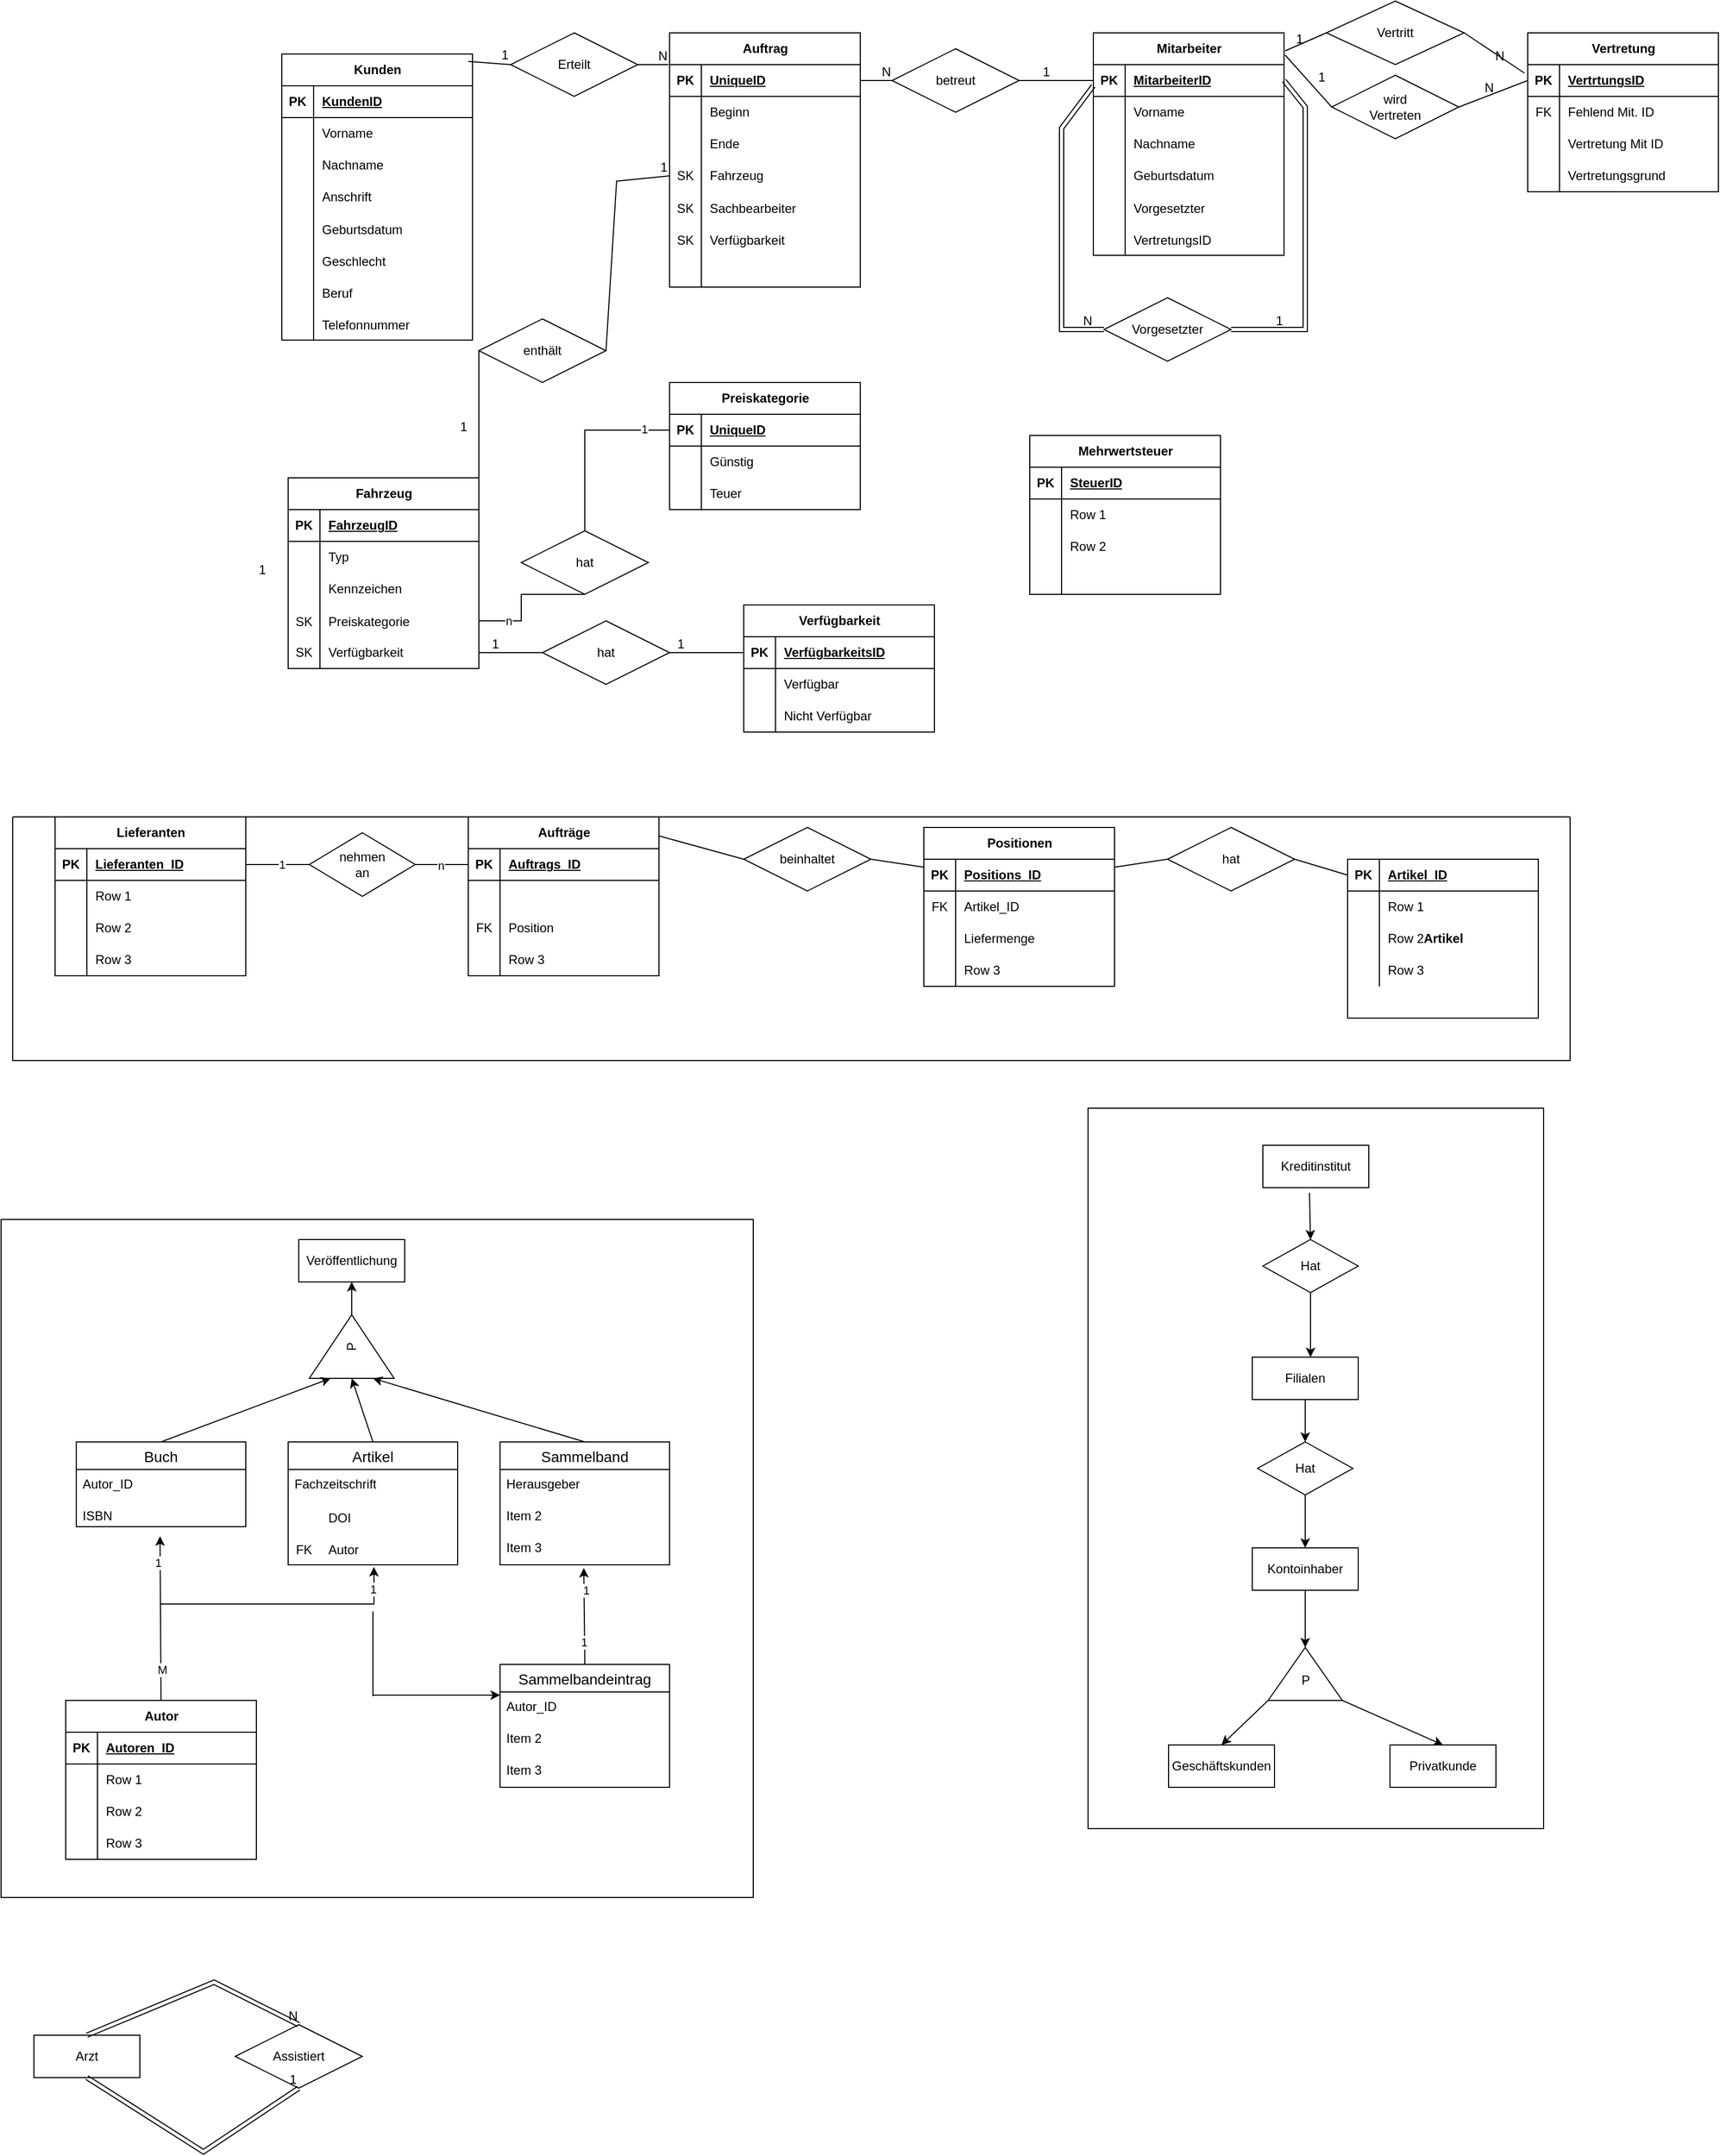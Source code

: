 <mxfile version="27.2.0">
  <diagram name="Seite-1" id="28M7grhyABY5c6G7W3WJ">
    <mxGraphModel dx="2210" dy="1071" grid="1" gridSize="10" guides="1" tooltips="1" connect="1" arrows="1" fold="1" page="1" pageScale="1" pageWidth="827" pageHeight="1169" math="0" shadow="0">
      <root>
        <mxCell id="0" />
        <mxCell id="1" parent="0" />
        <mxCell id="XzWHlh5nHAsjDDEAaoCZ-360" value="" style="rounded=0;whiteSpace=wrap;html=1;" vertex="1" parent="1">
          <mxGeometry x="995" y="1045" width="430" height="680" as="geometry" />
        </mxCell>
        <mxCell id="XzWHlh5nHAsjDDEAaoCZ-339" value="" style="rounded=0;whiteSpace=wrap;html=1;" vertex="1" parent="1">
          <mxGeometry x="-31" y="1150" width="710" height="640" as="geometry" />
        </mxCell>
        <mxCell id="y28E-FPQITRLRTlM4IpR-6" value="Fahrzeug" style="shape=table;startSize=30;container=1;collapsible=1;childLayout=tableLayout;fixedRows=1;rowLines=0;fontStyle=1;align=center;resizeLast=1;html=1;" parent="1" vertex="1">
          <mxGeometry x="240" y="450" width="180" height="180" as="geometry" />
        </mxCell>
        <mxCell id="y28E-FPQITRLRTlM4IpR-7" value="" style="shape=tableRow;horizontal=0;startSize=0;swimlaneHead=0;swimlaneBody=0;fillColor=none;collapsible=0;dropTarget=0;points=[[0,0.5],[1,0.5]];portConstraint=eastwest;top=0;left=0;right=0;bottom=1;" parent="y28E-FPQITRLRTlM4IpR-6" vertex="1">
          <mxGeometry y="30" width="180" height="30" as="geometry" />
        </mxCell>
        <mxCell id="y28E-FPQITRLRTlM4IpR-8" value="PK" style="shape=partialRectangle;connectable=0;fillColor=none;top=0;left=0;bottom=0;right=0;fontStyle=1;overflow=hidden;whiteSpace=wrap;html=1;" parent="y28E-FPQITRLRTlM4IpR-7" vertex="1">
          <mxGeometry width="30" height="30" as="geometry">
            <mxRectangle width="30" height="30" as="alternateBounds" />
          </mxGeometry>
        </mxCell>
        <mxCell id="y28E-FPQITRLRTlM4IpR-9" value="FahrzeugID" style="shape=partialRectangle;connectable=0;fillColor=none;top=0;left=0;bottom=0;right=0;align=left;spacingLeft=6;fontStyle=5;overflow=hidden;whiteSpace=wrap;html=1;" parent="y28E-FPQITRLRTlM4IpR-7" vertex="1">
          <mxGeometry x="30" width="150" height="30" as="geometry">
            <mxRectangle width="150" height="30" as="alternateBounds" />
          </mxGeometry>
        </mxCell>
        <mxCell id="y28E-FPQITRLRTlM4IpR-10" value="" style="shape=tableRow;horizontal=0;startSize=0;swimlaneHead=0;swimlaneBody=0;fillColor=none;collapsible=0;dropTarget=0;points=[[0,0.5],[1,0.5]];portConstraint=eastwest;top=0;left=0;right=0;bottom=0;" parent="y28E-FPQITRLRTlM4IpR-6" vertex="1">
          <mxGeometry y="60" width="180" height="30" as="geometry" />
        </mxCell>
        <mxCell id="y28E-FPQITRLRTlM4IpR-11" value="" style="shape=partialRectangle;connectable=0;fillColor=none;top=0;left=0;bottom=0;right=0;editable=1;overflow=hidden;whiteSpace=wrap;html=1;" parent="y28E-FPQITRLRTlM4IpR-10" vertex="1">
          <mxGeometry width="30" height="30" as="geometry">
            <mxRectangle width="30" height="30" as="alternateBounds" />
          </mxGeometry>
        </mxCell>
        <mxCell id="y28E-FPQITRLRTlM4IpR-12" value="Typ" style="shape=partialRectangle;connectable=0;fillColor=none;top=0;left=0;bottom=0;right=0;align=left;spacingLeft=6;overflow=hidden;whiteSpace=wrap;html=1;" parent="y28E-FPQITRLRTlM4IpR-10" vertex="1">
          <mxGeometry x="30" width="150" height="30" as="geometry">
            <mxRectangle width="150" height="30" as="alternateBounds" />
          </mxGeometry>
        </mxCell>
        <mxCell id="y28E-FPQITRLRTlM4IpR-13" value="" style="shape=tableRow;horizontal=0;startSize=0;swimlaneHead=0;swimlaneBody=0;fillColor=none;collapsible=0;dropTarget=0;points=[[0,0.5],[1,0.5]];portConstraint=eastwest;top=0;left=0;right=0;bottom=0;" parent="y28E-FPQITRLRTlM4IpR-6" vertex="1">
          <mxGeometry y="90" width="180" height="30" as="geometry" />
        </mxCell>
        <mxCell id="y28E-FPQITRLRTlM4IpR-14" value="" style="shape=partialRectangle;connectable=0;fillColor=none;top=0;left=0;bottom=0;right=0;editable=1;overflow=hidden;whiteSpace=wrap;html=1;" parent="y28E-FPQITRLRTlM4IpR-13" vertex="1">
          <mxGeometry width="30" height="30" as="geometry">
            <mxRectangle width="30" height="30" as="alternateBounds" />
          </mxGeometry>
        </mxCell>
        <mxCell id="y28E-FPQITRLRTlM4IpR-15" value="Kennzeichen" style="shape=partialRectangle;connectable=0;fillColor=none;top=0;left=0;bottom=0;right=0;align=left;spacingLeft=6;overflow=hidden;whiteSpace=wrap;html=1;" parent="y28E-FPQITRLRTlM4IpR-13" vertex="1">
          <mxGeometry x="30" width="150" height="30" as="geometry">
            <mxRectangle width="150" height="30" as="alternateBounds" />
          </mxGeometry>
        </mxCell>
        <mxCell id="y28E-FPQITRLRTlM4IpR-19" value="" style="shape=tableRow;horizontal=0;startSize=0;swimlaneHead=0;swimlaneBody=0;fillColor=none;collapsible=0;dropTarget=0;points=[[0,0.5],[1,0.5]];portConstraint=eastwest;top=0;left=0;right=0;bottom=0;" parent="y28E-FPQITRLRTlM4IpR-6" vertex="1">
          <mxGeometry y="120" width="180" height="30" as="geometry" />
        </mxCell>
        <mxCell id="y28E-FPQITRLRTlM4IpR-20" value="SK" style="shape=partialRectangle;connectable=0;fillColor=none;top=0;left=0;bottom=0;right=0;editable=1;overflow=hidden;" parent="y28E-FPQITRLRTlM4IpR-19" vertex="1">
          <mxGeometry width="30" height="30" as="geometry">
            <mxRectangle width="30" height="30" as="alternateBounds" />
          </mxGeometry>
        </mxCell>
        <mxCell id="y28E-FPQITRLRTlM4IpR-21" value="Preiskategorie" style="shape=partialRectangle;connectable=0;fillColor=none;top=0;left=0;bottom=0;right=0;align=left;spacingLeft=6;overflow=hidden;" parent="y28E-FPQITRLRTlM4IpR-19" vertex="1">
          <mxGeometry x="30" width="150" height="30" as="geometry">
            <mxRectangle width="150" height="30" as="alternateBounds" />
          </mxGeometry>
        </mxCell>
        <mxCell id="y28E-FPQITRLRTlM4IpR-16" value="" style="shape=tableRow;horizontal=0;startSize=0;swimlaneHead=0;swimlaneBody=0;fillColor=none;collapsible=0;dropTarget=0;points=[[0,0.5],[1,0.5]];portConstraint=eastwest;top=0;left=0;right=0;bottom=0;" parent="y28E-FPQITRLRTlM4IpR-6" vertex="1">
          <mxGeometry y="150" width="180" height="30" as="geometry" />
        </mxCell>
        <mxCell id="y28E-FPQITRLRTlM4IpR-17" value="SK" style="shape=partialRectangle;connectable=0;fillColor=none;top=0;left=0;bottom=0;right=0;editable=1;overflow=hidden;whiteSpace=wrap;html=1;" parent="y28E-FPQITRLRTlM4IpR-16" vertex="1">
          <mxGeometry width="30" height="30" as="geometry">
            <mxRectangle width="30" height="30" as="alternateBounds" />
          </mxGeometry>
        </mxCell>
        <mxCell id="y28E-FPQITRLRTlM4IpR-18" value="Verfügbarkeit" style="shape=partialRectangle;connectable=0;fillColor=none;top=0;left=0;bottom=0;right=0;align=left;spacingLeft=6;overflow=hidden;whiteSpace=wrap;html=1;" parent="y28E-FPQITRLRTlM4IpR-16" vertex="1">
          <mxGeometry x="30" width="150" height="30" as="geometry">
            <mxRectangle width="150" height="30" as="alternateBounds" />
          </mxGeometry>
        </mxCell>
        <mxCell id="y28E-FPQITRLRTlM4IpR-22" value="Kunden" style="shape=table;startSize=30;container=1;collapsible=1;childLayout=tableLayout;fixedRows=1;rowLines=0;fontStyle=1;align=center;resizeLast=1;html=1;" parent="1" vertex="1">
          <mxGeometry x="234" y="50" width="180" height="270" as="geometry" />
        </mxCell>
        <mxCell id="y28E-FPQITRLRTlM4IpR-23" value="" style="shape=tableRow;horizontal=0;startSize=0;swimlaneHead=0;swimlaneBody=0;fillColor=none;collapsible=0;dropTarget=0;points=[[0,0.5],[1,0.5]];portConstraint=eastwest;top=0;left=0;right=0;bottom=1;" parent="y28E-FPQITRLRTlM4IpR-22" vertex="1">
          <mxGeometry y="30" width="180" height="30" as="geometry" />
        </mxCell>
        <mxCell id="y28E-FPQITRLRTlM4IpR-24" value="PK" style="shape=partialRectangle;connectable=0;fillColor=none;top=0;left=0;bottom=0;right=0;fontStyle=1;overflow=hidden;whiteSpace=wrap;html=1;" parent="y28E-FPQITRLRTlM4IpR-23" vertex="1">
          <mxGeometry width="30" height="30" as="geometry">
            <mxRectangle width="30" height="30" as="alternateBounds" />
          </mxGeometry>
        </mxCell>
        <mxCell id="y28E-FPQITRLRTlM4IpR-25" value="KundenID" style="shape=partialRectangle;connectable=0;fillColor=none;top=0;left=0;bottom=0;right=0;align=left;spacingLeft=6;fontStyle=5;overflow=hidden;whiteSpace=wrap;html=1;" parent="y28E-FPQITRLRTlM4IpR-23" vertex="1">
          <mxGeometry x="30" width="150" height="30" as="geometry">
            <mxRectangle width="150" height="30" as="alternateBounds" />
          </mxGeometry>
        </mxCell>
        <mxCell id="y28E-FPQITRLRTlM4IpR-26" value="" style="shape=tableRow;horizontal=0;startSize=0;swimlaneHead=0;swimlaneBody=0;fillColor=none;collapsible=0;dropTarget=0;points=[[0,0.5],[1,0.5]];portConstraint=eastwest;top=0;left=0;right=0;bottom=0;" parent="y28E-FPQITRLRTlM4IpR-22" vertex="1">
          <mxGeometry y="60" width="180" height="30" as="geometry" />
        </mxCell>
        <mxCell id="y28E-FPQITRLRTlM4IpR-27" value="" style="shape=partialRectangle;connectable=0;fillColor=none;top=0;left=0;bottom=0;right=0;editable=1;overflow=hidden;whiteSpace=wrap;html=1;" parent="y28E-FPQITRLRTlM4IpR-26" vertex="1">
          <mxGeometry width="30" height="30" as="geometry">
            <mxRectangle width="30" height="30" as="alternateBounds" />
          </mxGeometry>
        </mxCell>
        <mxCell id="y28E-FPQITRLRTlM4IpR-28" value="Vorname" style="shape=partialRectangle;connectable=0;fillColor=none;top=0;left=0;bottom=0;right=0;align=left;spacingLeft=6;overflow=hidden;whiteSpace=wrap;html=1;" parent="y28E-FPQITRLRTlM4IpR-26" vertex="1">
          <mxGeometry x="30" width="150" height="30" as="geometry">
            <mxRectangle width="150" height="30" as="alternateBounds" />
          </mxGeometry>
        </mxCell>
        <mxCell id="y28E-FPQITRLRTlM4IpR-29" value="" style="shape=tableRow;horizontal=0;startSize=0;swimlaneHead=0;swimlaneBody=0;fillColor=none;collapsible=0;dropTarget=0;points=[[0,0.5],[1,0.5]];portConstraint=eastwest;top=0;left=0;right=0;bottom=0;" parent="y28E-FPQITRLRTlM4IpR-22" vertex="1">
          <mxGeometry y="90" width="180" height="30" as="geometry" />
        </mxCell>
        <mxCell id="y28E-FPQITRLRTlM4IpR-30" value="" style="shape=partialRectangle;connectable=0;fillColor=none;top=0;left=0;bottom=0;right=0;editable=1;overflow=hidden;whiteSpace=wrap;html=1;" parent="y28E-FPQITRLRTlM4IpR-29" vertex="1">
          <mxGeometry width="30" height="30" as="geometry">
            <mxRectangle width="30" height="30" as="alternateBounds" />
          </mxGeometry>
        </mxCell>
        <mxCell id="y28E-FPQITRLRTlM4IpR-31" value="Nachname" style="shape=partialRectangle;connectable=0;fillColor=none;top=0;left=0;bottom=0;right=0;align=left;spacingLeft=6;overflow=hidden;whiteSpace=wrap;html=1;" parent="y28E-FPQITRLRTlM4IpR-29" vertex="1">
          <mxGeometry x="30" width="150" height="30" as="geometry">
            <mxRectangle width="150" height="30" as="alternateBounds" />
          </mxGeometry>
        </mxCell>
        <mxCell id="y28E-FPQITRLRTlM4IpR-32" value="" style="shape=tableRow;horizontal=0;startSize=0;swimlaneHead=0;swimlaneBody=0;fillColor=none;collapsible=0;dropTarget=0;points=[[0,0.5],[1,0.5]];portConstraint=eastwest;top=0;left=0;right=0;bottom=0;" parent="y28E-FPQITRLRTlM4IpR-22" vertex="1">
          <mxGeometry y="120" width="180" height="30" as="geometry" />
        </mxCell>
        <mxCell id="y28E-FPQITRLRTlM4IpR-33" value="" style="shape=partialRectangle;connectable=0;fillColor=none;top=0;left=0;bottom=0;right=0;editable=1;overflow=hidden;whiteSpace=wrap;html=1;" parent="y28E-FPQITRLRTlM4IpR-32" vertex="1">
          <mxGeometry width="30" height="30" as="geometry">
            <mxRectangle width="30" height="30" as="alternateBounds" />
          </mxGeometry>
        </mxCell>
        <mxCell id="y28E-FPQITRLRTlM4IpR-34" value="Anschrift" style="shape=partialRectangle;connectable=0;fillColor=none;top=0;left=0;bottom=0;right=0;align=left;spacingLeft=6;overflow=hidden;whiteSpace=wrap;html=1;" parent="y28E-FPQITRLRTlM4IpR-32" vertex="1">
          <mxGeometry x="30" width="150" height="30" as="geometry">
            <mxRectangle width="150" height="30" as="alternateBounds" />
          </mxGeometry>
        </mxCell>
        <mxCell id="XzWHlh5nHAsjDDEAaoCZ-1" value="" style="shape=tableRow;horizontal=0;startSize=0;swimlaneHead=0;swimlaneBody=0;fillColor=none;collapsible=0;dropTarget=0;points=[[0,0.5],[1,0.5]];portConstraint=eastwest;top=0;left=0;right=0;bottom=0;" vertex="1" parent="y28E-FPQITRLRTlM4IpR-22">
          <mxGeometry y="150" width="180" height="30" as="geometry" />
        </mxCell>
        <mxCell id="XzWHlh5nHAsjDDEAaoCZ-2" value="" style="shape=partialRectangle;connectable=0;fillColor=none;top=0;left=0;bottom=0;right=0;editable=1;overflow=hidden;" vertex="1" parent="XzWHlh5nHAsjDDEAaoCZ-1">
          <mxGeometry width="30" height="30" as="geometry">
            <mxRectangle width="30" height="30" as="alternateBounds" />
          </mxGeometry>
        </mxCell>
        <mxCell id="XzWHlh5nHAsjDDEAaoCZ-3" value="Geburtsdatum" style="shape=partialRectangle;connectable=0;fillColor=none;top=0;left=0;bottom=0;right=0;align=left;spacingLeft=6;overflow=hidden;" vertex="1" parent="XzWHlh5nHAsjDDEAaoCZ-1">
          <mxGeometry x="30" width="150" height="30" as="geometry">
            <mxRectangle width="150" height="30" as="alternateBounds" />
          </mxGeometry>
        </mxCell>
        <mxCell id="XzWHlh5nHAsjDDEAaoCZ-4" value="" style="shape=tableRow;horizontal=0;startSize=0;swimlaneHead=0;swimlaneBody=0;fillColor=none;collapsible=0;dropTarget=0;points=[[0,0.5],[1,0.5]];portConstraint=eastwest;top=0;left=0;right=0;bottom=0;" vertex="1" parent="y28E-FPQITRLRTlM4IpR-22">
          <mxGeometry y="180" width="180" height="30" as="geometry" />
        </mxCell>
        <mxCell id="XzWHlh5nHAsjDDEAaoCZ-5" value="" style="shape=partialRectangle;connectable=0;fillColor=none;top=0;left=0;bottom=0;right=0;editable=1;overflow=hidden;" vertex="1" parent="XzWHlh5nHAsjDDEAaoCZ-4">
          <mxGeometry width="30" height="30" as="geometry">
            <mxRectangle width="30" height="30" as="alternateBounds" />
          </mxGeometry>
        </mxCell>
        <mxCell id="XzWHlh5nHAsjDDEAaoCZ-6" value="Geschlecht" style="shape=partialRectangle;connectable=0;fillColor=none;top=0;left=0;bottom=0;right=0;align=left;spacingLeft=6;overflow=hidden;" vertex="1" parent="XzWHlh5nHAsjDDEAaoCZ-4">
          <mxGeometry x="30" width="150" height="30" as="geometry">
            <mxRectangle width="150" height="30" as="alternateBounds" />
          </mxGeometry>
        </mxCell>
        <mxCell id="XzWHlh5nHAsjDDEAaoCZ-7" value="" style="shape=tableRow;horizontal=0;startSize=0;swimlaneHead=0;swimlaneBody=0;fillColor=none;collapsible=0;dropTarget=0;points=[[0,0.5],[1,0.5]];portConstraint=eastwest;top=0;left=0;right=0;bottom=0;" vertex="1" parent="y28E-FPQITRLRTlM4IpR-22">
          <mxGeometry y="210" width="180" height="30" as="geometry" />
        </mxCell>
        <mxCell id="XzWHlh5nHAsjDDEAaoCZ-8" value="" style="shape=partialRectangle;connectable=0;fillColor=none;top=0;left=0;bottom=0;right=0;editable=1;overflow=hidden;" vertex="1" parent="XzWHlh5nHAsjDDEAaoCZ-7">
          <mxGeometry width="30" height="30" as="geometry">
            <mxRectangle width="30" height="30" as="alternateBounds" />
          </mxGeometry>
        </mxCell>
        <mxCell id="XzWHlh5nHAsjDDEAaoCZ-9" value="Beruf" style="shape=partialRectangle;connectable=0;fillColor=none;top=0;left=0;bottom=0;right=0;align=left;spacingLeft=6;overflow=hidden;" vertex="1" parent="XzWHlh5nHAsjDDEAaoCZ-7">
          <mxGeometry x="30" width="150" height="30" as="geometry">
            <mxRectangle width="150" height="30" as="alternateBounds" />
          </mxGeometry>
        </mxCell>
        <mxCell id="XzWHlh5nHAsjDDEAaoCZ-10" value="" style="shape=tableRow;horizontal=0;startSize=0;swimlaneHead=0;swimlaneBody=0;fillColor=none;collapsible=0;dropTarget=0;points=[[0,0.5],[1,0.5]];portConstraint=eastwest;top=0;left=0;right=0;bottom=0;" vertex="1" parent="y28E-FPQITRLRTlM4IpR-22">
          <mxGeometry y="240" width="180" height="30" as="geometry" />
        </mxCell>
        <mxCell id="XzWHlh5nHAsjDDEAaoCZ-11" value="" style="shape=partialRectangle;connectable=0;fillColor=none;top=0;left=0;bottom=0;right=0;editable=1;overflow=hidden;" vertex="1" parent="XzWHlh5nHAsjDDEAaoCZ-10">
          <mxGeometry width="30" height="30" as="geometry">
            <mxRectangle width="30" height="30" as="alternateBounds" />
          </mxGeometry>
        </mxCell>
        <mxCell id="XzWHlh5nHAsjDDEAaoCZ-12" value="Telefonnummer" style="shape=partialRectangle;connectable=0;fillColor=none;top=0;left=0;bottom=0;right=0;align=left;spacingLeft=6;overflow=hidden;" vertex="1" parent="XzWHlh5nHAsjDDEAaoCZ-10">
          <mxGeometry x="30" width="150" height="30" as="geometry">
            <mxRectangle width="150" height="30" as="alternateBounds" />
          </mxGeometry>
        </mxCell>
        <mxCell id="XzWHlh5nHAsjDDEAaoCZ-13" value="Auftrag" style="shape=table;startSize=30;container=1;collapsible=1;childLayout=tableLayout;fixedRows=1;rowLines=0;fontStyle=1;align=center;resizeLast=1;html=1;" vertex="1" parent="1">
          <mxGeometry x="600" y="30" width="180" height="240" as="geometry" />
        </mxCell>
        <mxCell id="XzWHlh5nHAsjDDEAaoCZ-14" value="" style="shape=tableRow;horizontal=0;startSize=0;swimlaneHead=0;swimlaneBody=0;fillColor=none;collapsible=0;dropTarget=0;points=[[0,0.5],[1,0.5]];portConstraint=eastwest;top=0;left=0;right=0;bottom=1;" vertex="1" parent="XzWHlh5nHAsjDDEAaoCZ-13">
          <mxGeometry y="30" width="180" height="30" as="geometry" />
        </mxCell>
        <mxCell id="XzWHlh5nHAsjDDEAaoCZ-15" value="PK" style="shape=partialRectangle;connectable=0;fillColor=none;top=0;left=0;bottom=0;right=0;fontStyle=1;overflow=hidden;whiteSpace=wrap;html=1;" vertex="1" parent="XzWHlh5nHAsjDDEAaoCZ-14">
          <mxGeometry width="30" height="30" as="geometry">
            <mxRectangle width="30" height="30" as="alternateBounds" />
          </mxGeometry>
        </mxCell>
        <mxCell id="XzWHlh5nHAsjDDEAaoCZ-16" value="UniqueID" style="shape=partialRectangle;connectable=0;fillColor=none;top=0;left=0;bottom=0;right=0;align=left;spacingLeft=6;fontStyle=5;overflow=hidden;whiteSpace=wrap;html=1;" vertex="1" parent="XzWHlh5nHAsjDDEAaoCZ-14">
          <mxGeometry x="30" width="150" height="30" as="geometry">
            <mxRectangle width="150" height="30" as="alternateBounds" />
          </mxGeometry>
        </mxCell>
        <mxCell id="XzWHlh5nHAsjDDEAaoCZ-17" value="" style="shape=tableRow;horizontal=0;startSize=0;swimlaneHead=0;swimlaneBody=0;fillColor=none;collapsible=0;dropTarget=0;points=[[0,0.5],[1,0.5]];portConstraint=eastwest;top=0;left=0;right=0;bottom=0;" vertex="1" parent="XzWHlh5nHAsjDDEAaoCZ-13">
          <mxGeometry y="60" width="180" height="30" as="geometry" />
        </mxCell>
        <mxCell id="XzWHlh5nHAsjDDEAaoCZ-18" value="" style="shape=partialRectangle;connectable=0;fillColor=none;top=0;left=0;bottom=0;right=0;editable=1;overflow=hidden;whiteSpace=wrap;html=1;" vertex="1" parent="XzWHlh5nHAsjDDEAaoCZ-17">
          <mxGeometry width="30" height="30" as="geometry">
            <mxRectangle width="30" height="30" as="alternateBounds" />
          </mxGeometry>
        </mxCell>
        <mxCell id="XzWHlh5nHAsjDDEAaoCZ-19" value="Beginn" style="shape=partialRectangle;connectable=0;fillColor=none;top=0;left=0;bottom=0;right=0;align=left;spacingLeft=6;overflow=hidden;whiteSpace=wrap;html=1;" vertex="1" parent="XzWHlh5nHAsjDDEAaoCZ-17">
          <mxGeometry x="30" width="150" height="30" as="geometry">
            <mxRectangle width="150" height="30" as="alternateBounds" />
          </mxGeometry>
        </mxCell>
        <mxCell id="XzWHlh5nHAsjDDEAaoCZ-20" value="" style="shape=tableRow;horizontal=0;startSize=0;swimlaneHead=0;swimlaneBody=0;fillColor=none;collapsible=0;dropTarget=0;points=[[0,0.5],[1,0.5]];portConstraint=eastwest;top=0;left=0;right=0;bottom=0;" vertex="1" parent="XzWHlh5nHAsjDDEAaoCZ-13">
          <mxGeometry y="90" width="180" height="30" as="geometry" />
        </mxCell>
        <mxCell id="XzWHlh5nHAsjDDEAaoCZ-21" value="" style="shape=partialRectangle;connectable=0;fillColor=none;top=0;left=0;bottom=0;right=0;editable=1;overflow=hidden;whiteSpace=wrap;html=1;" vertex="1" parent="XzWHlh5nHAsjDDEAaoCZ-20">
          <mxGeometry width="30" height="30" as="geometry">
            <mxRectangle width="30" height="30" as="alternateBounds" />
          </mxGeometry>
        </mxCell>
        <mxCell id="XzWHlh5nHAsjDDEAaoCZ-22" value="Ende" style="shape=partialRectangle;connectable=0;fillColor=none;top=0;left=0;bottom=0;right=0;align=left;spacingLeft=6;overflow=hidden;whiteSpace=wrap;html=1;" vertex="1" parent="XzWHlh5nHAsjDDEAaoCZ-20">
          <mxGeometry x="30" width="150" height="30" as="geometry">
            <mxRectangle width="150" height="30" as="alternateBounds" />
          </mxGeometry>
        </mxCell>
        <mxCell id="XzWHlh5nHAsjDDEAaoCZ-23" value="" style="shape=tableRow;horizontal=0;startSize=0;swimlaneHead=0;swimlaneBody=0;fillColor=none;collapsible=0;dropTarget=0;points=[[0,0.5],[1,0.5]];portConstraint=eastwest;top=0;left=0;right=0;bottom=0;" vertex="1" parent="XzWHlh5nHAsjDDEAaoCZ-13">
          <mxGeometry y="120" width="180" height="30" as="geometry" />
        </mxCell>
        <mxCell id="XzWHlh5nHAsjDDEAaoCZ-24" value="SK" style="shape=partialRectangle;connectable=0;fillColor=none;top=0;left=0;bottom=0;right=0;editable=1;overflow=hidden;whiteSpace=wrap;html=1;" vertex="1" parent="XzWHlh5nHAsjDDEAaoCZ-23">
          <mxGeometry width="30" height="30" as="geometry">
            <mxRectangle width="30" height="30" as="alternateBounds" />
          </mxGeometry>
        </mxCell>
        <mxCell id="XzWHlh5nHAsjDDEAaoCZ-25" value="Fahrzeug" style="shape=partialRectangle;connectable=0;fillColor=none;top=0;left=0;bottom=0;right=0;align=left;spacingLeft=6;overflow=hidden;whiteSpace=wrap;html=1;" vertex="1" parent="XzWHlh5nHAsjDDEAaoCZ-23">
          <mxGeometry x="30" width="150" height="30" as="geometry">
            <mxRectangle width="150" height="30" as="alternateBounds" />
          </mxGeometry>
        </mxCell>
        <mxCell id="XzWHlh5nHAsjDDEAaoCZ-26" value="" style="shape=tableRow;horizontal=0;startSize=0;swimlaneHead=0;swimlaneBody=0;fillColor=none;collapsible=0;dropTarget=0;points=[[0,0.5],[1,0.5]];portConstraint=eastwest;top=0;left=0;right=0;bottom=0;" vertex="1" parent="XzWHlh5nHAsjDDEAaoCZ-13">
          <mxGeometry y="150" width="180" height="30" as="geometry" />
        </mxCell>
        <mxCell id="XzWHlh5nHAsjDDEAaoCZ-27" value="SK" style="shape=partialRectangle;connectable=0;fillColor=none;top=0;left=0;bottom=0;right=0;editable=1;overflow=hidden;" vertex="1" parent="XzWHlh5nHAsjDDEAaoCZ-26">
          <mxGeometry width="30" height="30" as="geometry">
            <mxRectangle width="30" height="30" as="alternateBounds" />
          </mxGeometry>
        </mxCell>
        <mxCell id="XzWHlh5nHAsjDDEAaoCZ-28" value="Sachbearbeiter" style="shape=partialRectangle;connectable=0;fillColor=none;top=0;left=0;bottom=0;right=0;align=left;spacingLeft=6;overflow=hidden;" vertex="1" parent="XzWHlh5nHAsjDDEAaoCZ-26">
          <mxGeometry x="30" width="150" height="30" as="geometry">
            <mxRectangle width="150" height="30" as="alternateBounds" />
          </mxGeometry>
        </mxCell>
        <mxCell id="XzWHlh5nHAsjDDEAaoCZ-29" value="" style="shape=tableRow;horizontal=0;startSize=0;swimlaneHead=0;swimlaneBody=0;fillColor=none;collapsible=0;dropTarget=0;points=[[0,0.5],[1,0.5]];portConstraint=eastwest;top=0;left=0;right=0;bottom=0;" vertex="1" parent="XzWHlh5nHAsjDDEAaoCZ-13">
          <mxGeometry y="180" width="180" height="30" as="geometry" />
        </mxCell>
        <mxCell id="XzWHlh5nHAsjDDEAaoCZ-30" value="SK" style="shape=partialRectangle;connectable=0;fillColor=none;top=0;left=0;bottom=0;right=0;editable=1;overflow=hidden;" vertex="1" parent="XzWHlh5nHAsjDDEAaoCZ-29">
          <mxGeometry width="30" height="30" as="geometry">
            <mxRectangle width="30" height="30" as="alternateBounds" />
          </mxGeometry>
        </mxCell>
        <mxCell id="XzWHlh5nHAsjDDEAaoCZ-31" value="Verfügbarkeit" style="shape=partialRectangle;connectable=0;fillColor=none;top=0;left=0;bottom=0;right=0;align=left;spacingLeft=6;overflow=hidden;" vertex="1" parent="XzWHlh5nHAsjDDEAaoCZ-29">
          <mxGeometry x="30" width="150" height="30" as="geometry">
            <mxRectangle width="150" height="30" as="alternateBounds" />
          </mxGeometry>
        </mxCell>
        <mxCell id="XzWHlh5nHAsjDDEAaoCZ-32" value="" style="shape=tableRow;horizontal=0;startSize=0;swimlaneHead=0;swimlaneBody=0;fillColor=none;collapsible=0;dropTarget=0;points=[[0,0.5],[1,0.5]];portConstraint=eastwest;top=0;left=0;right=0;bottom=0;" vertex="1" parent="XzWHlh5nHAsjDDEAaoCZ-13">
          <mxGeometry y="210" width="180" height="30" as="geometry" />
        </mxCell>
        <mxCell id="XzWHlh5nHAsjDDEAaoCZ-33" value="" style="shape=partialRectangle;connectable=0;fillColor=none;top=0;left=0;bottom=0;right=0;editable=1;overflow=hidden;" vertex="1" parent="XzWHlh5nHAsjDDEAaoCZ-32">
          <mxGeometry width="30" height="30" as="geometry">
            <mxRectangle width="30" height="30" as="alternateBounds" />
          </mxGeometry>
        </mxCell>
        <mxCell id="XzWHlh5nHAsjDDEAaoCZ-34" value="" style="shape=partialRectangle;connectable=0;fillColor=none;top=0;left=0;bottom=0;right=0;align=left;spacingLeft=6;overflow=hidden;" vertex="1" parent="XzWHlh5nHAsjDDEAaoCZ-32">
          <mxGeometry x="30" width="150" height="30" as="geometry">
            <mxRectangle width="150" height="30" as="alternateBounds" />
          </mxGeometry>
        </mxCell>
        <mxCell id="XzWHlh5nHAsjDDEAaoCZ-35" value="Mitarbeiter" style="shape=table;startSize=30;container=1;collapsible=1;childLayout=tableLayout;fixedRows=1;rowLines=0;fontStyle=1;align=center;resizeLast=1;html=1;" vertex="1" parent="1">
          <mxGeometry x="1000" y="30" width="180" height="210" as="geometry" />
        </mxCell>
        <mxCell id="XzWHlh5nHAsjDDEAaoCZ-36" value="" style="shape=tableRow;horizontal=0;startSize=0;swimlaneHead=0;swimlaneBody=0;fillColor=none;collapsible=0;dropTarget=0;points=[[0,0.5],[1,0.5]];portConstraint=eastwest;top=0;left=0;right=0;bottom=1;" vertex="1" parent="XzWHlh5nHAsjDDEAaoCZ-35">
          <mxGeometry y="30" width="180" height="30" as="geometry" />
        </mxCell>
        <mxCell id="XzWHlh5nHAsjDDEAaoCZ-37" value="PK" style="shape=partialRectangle;connectable=0;fillColor=none;top=0;left=0;bottom=0;right=0;fontStyle=1;overflow=hidden;whiteSpace=wrap;html=1;" vertex="1" parent="XzWHlh5nHAsjDDEAaoCZ-36">
          <mxGeometry width="30" height="30" as="geometry">
            <mxRectangle width="30" height="30" as="alternateBounds" />
          </mxGeometry>
        </mxCell>
        <mxCell id="XzWHlh5nHAsjDDEAaoCZ-38" value="MitarbeiterID" style="shape=partialRectangle;connectable=0;fillColor=none;top=0;left=0;bottom=0;right=0;align=left;spacingLeft=6;fontStyle=5;overflow=hidden;whiteSpace=wrap;html=1;" vertex="1" parent="XzWHlh5nHAsjDDEAaoCZ-36">
          <mxGeometry x="30" width="150" height="30" as="geometry">
            <mxRectangle width="150" height="30" as="alternateBounds" />
          </mxGeometry>
        </mxCell>
        <mxCell id="XzWHlh5nHAsjDDEAaoCZ-39" value="" style="shape=tableRow;horizontal=0;startSize=0;swimlaneHead=0;swimlaneBody=0;fillColor=none;collapsible=0;dropTarget=0;points=[[0,0.5],[1,0.5]];portConstraint=eastwest;top=0;left=0;right=0;bottom=0;" vertex="1" parent="XzWHlh5nHAsjDDEAaoCZ-35">
          <mxGeometry y="60" width="180" height="30" as="geometry" />
        </mxCell>
        <mxCell id="XzWHlh5nHAsjDDEAaoCZ-40" value="" style="shape=partialRectangle;connectable=0;fillColor=none;top=0;left=0;bottom=0;right=0;editable=1;overflow=hidden;whiteSpace=wrap;html=1;" vertex="1" parent="XzWHlh5nHAsjDDEAaoCZ-39">
          <mxGeometry width="30" height="30" as="geometry">
            <mxRectangle width="30" height="30" as="alternateBounds" />
          </mxGeometry>
        </mxCell>
        <mxCell id="XzWHlh5nHAsjDDEAaoCZ-41" value="Vorname" style="shape=partialRectangle;connectable=0;fillColor=none;top=0;left=0;bottom=0;right=0;align=left;spacingLeft=6;overflow=hidden;whiteSpace=wrap;html=1;" vertex="1" parent="XzWHlh5nHAsjDDEAaoCZ-39">
          <mxGeometry x="30" width="150" height="30" as="geometry">
            <mxRectangle width="150" height="30" as="alternateBounds" />
          </mxGeometry>
        </mxCell>
        <mxCell id="XzWHlh5nHAsjDDEAaoCZ-42" value="" style="shape=tableRow;horizontal=0;startSize=0;swimlaneHead=0;swimlaneBody=0;fillColor=none;collapsible=0;dropTarget=0;points=[[0,0.5],[1,0.5]];portConstraint=eastwest;top=0;left=0;right=0;bottom=0;" vertex="1" parent="XzWHlh5nHAsjDDEAaoCZ-35">
          <mxGeometry y="90" width="180" height="30" as="geometry" />
        </mxCell>
        <mxCell id="XzWHlh5nHAsjDDEAaoCZ-43" value="" style="shape=partialRectangle;connectable=0;fillColor=none;top=0;left=0;bottom=0;right=0;editable=1;overflow=hidden;whiteSpace=wrap;html=1;" vertex="1" parent="XzWHlh5nHAsjDDEAaoCZ-42">
          <mxGeometry width="30" height="30" as="geometry">
            <mxRectangle width="30" height="30" as="alternateBounds" />
          </mxGeometry>
        </mxCell>
        <mxCell id="XzWHlh5nHAsjDDEAaoCZ-44" value="Nachname" style="shape=partialRectangle;connectable=0;fillColor=none;top=0;left=0;bottom=0;right=0;align=left;spacingLeft=6;overflow=hidden;whiteSpace=wrap;html=1;" vertex="1" parent="XzWHlh5nHAsjDDEAaoCZ-42">
          <mxGeometry x="30" width="150" height="30" as="geometry">
            <mxRectangle width="150" height="30" as="alternateBounds" />
          </mxGeometry>
        </mxCell>
        <mxCell id="XzWHlh5nHAsjDDEAaoCZ-45" value="" style="shape=tableRow;horizontal=0;startSize=0;swimlaneHead=0;swimlaneBody=0;fillColor=none;collapsible=0;dropTarget=0;points=[[0,0.5],[1,0.5]];portConstraint=eastwest;top=0;left=0;right=0;bottom=0;" vertex="1" parent="XzWHlh5nHAsjDDEAaoCZ-35">
          <mxGeometry y="120" width="180" height="30" as="geometry" />
        </mxCell>
        <mxCell id="XzWHlh5nHAsjDDEAaoCZ-46" value="" style="shape=partialRectangle;connectable=0;fillColor=none;top=0;left=0;bottom=0;right=0;editable=1;overflow=hidden;whiteSpace=wrap;html=1;" vertex="1" parent="XzWHlh5nHAsjDDEAaoCZ-45">
          <mxGeometry width="30" height="30" as="geometry">
            <mxRectangle width="30" height="30" as="alternateBounds" />
          </mxGeometry>
        </mxCell>
        <mxCell id="XzWHlh5nHAsjDDEAaoCZ-47" value="Geburtsdatum" style="shape=partialRectangle;connectable=0;fillColor=none;top=0;left=0;bottom=0;right=0;align=left;spacingLeft=6;overflow=hidden;whiteSpace=wrap;html=1;" vertex="1" parent="XzWHlh5nHAsjDDEAaoCZ-45">
          <mxGeometry x="30" width="150" height="30" as="geometry">
            <mxRectangle width="150" height="30" as="alternateBounds" />
          </mxGeometry>
        </mxCell>
        <mxCell id="XzWHlh5nHAsjDDEAaoCZ-132" value="" style="shape=tableRow;horizontal=0;startSize=0;swimlaneHead=0;swimlaneBody=0;fillColor=none;collapsible=0;dropTarget=0;points=[[0,0.5],[1,0.5]];portConstraint=eastwest;top=0;left=0;right=0;bottom=0;" vertex="1" parent="XzWHlh5nHAsjDDEAaoCZ-35">
          <mxGeometry y="150" width="180" height="30" as="geometry" />
        </mxCell>
        <mxCell id="XzWHlh5nHAsjDDEAaoCZ-133" value="" style="shape=partialRectangle;connectable=0;fillColor=none;top=0;left=0;bottom=0;right=0;editable=1;overflow=hidden;" vertex="1" parent="XzWHlh5nHAsjDDEAaoCZ-132">
          <mxGeometry width="30" height="30" as="geometry">
            <mxRectangle width="30" height="30" as="alternateBounds" />
          </mxGeometry>
        </mxCell>
        <mxCell id="XzWHlh5nHAsjDDEAaoCZ-134" value="Vorgesetzter" style="shape=partialRectangle;connectable=0;fillColor=none;top=0;left=0;bottom=0;right=0;align=left;spacingLeft=6;overflow=hidden;" vertex="1" parent="XzWHlh5nHAsjDDEAaoCZ-132">
          <mxGeometry x="30" width="150" height="30" as="geometry">
            <mxRectangle width="150" height="30" as="alternateBounds" />
          </mxGeometry>
        </mxCell>
        <mxCell id="XzWHlh5nHAsjDDEAaoCZ-149" value="" style="shape=tableRow;horizontal=0;startSize=0;swimlaneHead=0;swimlaneBody=0;fillColor=none;collapsible=0;dropTarget=0;points=[[0,0.5],[1,0.5]];portConstraint=eastwest;top=0;left=0;right=0;bottom=0;" vertex="1" parent="XzWHlh5nHAsjDDEAaoCZ-35">
          <mxGeometry y="180" width="180" height="30" as="geometry" />
        </mxCell>
        <mxCell id="XzWHlh5nHAsjDDEAaoCZ-150" value="" style="shape=partialRectangle;connectable=0;fillColor=none;top=0;left=0;bottom=0;right=0;editable=1;overflow=hidden;" vertex="1" parent="XzWHlh5nHAsjDDEAaoCZ-149">
          <mxGeometry width="30" height="30" as="geometry">
            <mxRectangle width="30" height="30" as="alternateBounds" />
          </mxGeometry>
        </mxCell>
        <mxCell id="XzWHlh5nHAsjDDEAaoCZ-151" value="VertretungsID" style="shape=partialRectangle;connectable=0;fillColor=none;top=0;left=0;bottom=0;right=0;align=left;spacingLeft=6;overflow=hidden;" vertex="1" parent="XzWHlh5nHAsjDDEAaoCZ-149">
          <mxGeometry x="30" width="150" height="30" as="geometry">
            <mxRectangle width="150" height="30" as="alternateBounds" />
          </mxGeometry>
        </mxCell>
        <mxCell id="XzWHlh5nHAsjDDEAaoCZ-74" value="Verfügbarkeit" style="shape=table;startSize=30;container=1;collapsible=1;childLayout=tableLayout;fixedRows=1;rowLines=0;fontStyle=1;align=center;resizeLast=1;html=1;" vertex="1" parent="1">
          <mxGeometry x="670" y="570" width="180" height="120" as="geometry" />
        </mxCell>
        <mxCell id="XzWHlh5nHAsjDDEAaoCZ-75" value="" style="shape=tableRow;horizontal=0;startSize=0;swimlaneHead=0;swimlaneBody=0;fillColor=none;collapsible=0;dropTarget=0;points=[[0,0.5],[1,0.5]];portConstraint=eastwest;top=0;left=0;right=0;bottom=1;" vertex="1" parent="XzWHlh5nHAsjDDEAaoCZ-74">
          <mxGeometry y="30" width="180" height="30" as="geometry" />
        </mxCell>
        <mxCell id="XzWHlh5nHAsjDDEAaoCZ-76" value="PK" style="shape=partialRectangle;connectable=0;fillColor=none;top=0;left=0;bottom=0;right=0;fontStyle=1;overflow=hidden;whiteSpace=wrap;html=1;" vertex="1" parent="XzWHlh5nHAsjDDEAaoCZ-75">
          <mxGeometry width="30" height="30" as="geometry">
            <mxRectangle width="30" height="30" as="alternateBounds" />
          </mxGeometry>
        </mxCell>
        <mxCell id="XzWHlh5nHAsjDDEAaoCZ-77" value="VerfügbarkeitsID" style="shape=partialRectangle;connectable=0;fillColor=none;top=0;left=0;bottom=0;right=0;align=left;spacingLeft=6;fontStyle=5;overflow=hidden;whiteSpace=wrap;html=1;" vertex="1" parent="XzWHlh5nHAsjDDEAaoCZ-75">
          <mxGeometry x="30" width="150" height="30" as="geometry">
            <mxRectangle width="150" height="30" as="alternateBounds" />
          </mxGeometry>
        </mxCell>
        <mxCell id="XzWHlh5nHAsjDDEAaoCZ-78" value="" style="shape=tableRow;horizontal=0;startSize=0;swimlaneHead=0;swimlaneBody=0;fillColor=none;collapsible=0;dropTarget=0;points=[[0,0.5],[1,0.5]];portConstraint=eastwest;top=0;left=0;right=0;bottom=0;" vertex="1" parent="XzWHlh5nHAsjDDEAaoCZ-74">
          <mxGeometry y="60" width="180" height="30" as="geometry" />
        </mxCell>
        <mxCell id="XzWHlh5nHAsjDDEAaoCZ-79" value="" style="shape=partialRectangle;connectable=0;fillColor=none;top=0;left=0;bottom=0;right=0;editable=1;overflow=hidden;whiteSpace=wrap;html=1;" vertex="1" parent="XzWHlh5nHAsjDDEAaoCZ-78">
          <mxGeometry width="30" height="30" as="geometry">
            <mxRectangle width="30" height="30" as="alternateBounds" />
          </mxGeometry>
        </mxCell>
        <mxCell id="XzWHlh5nHAsjDDEAaoCZ-80" value="Verfügbar" style="shape=partialRectangle;connectable=0;fillColor=none;top=0;left=0;bottom=0;right=0;align=left;spacingLeft=6;overflow=hidden;whiteSpace=wrap;html=1;" vertex="1" parent="XzWHlh5nHAsjDDEAaoCZ-78">
          <mxGeometry x="30" width="150" height="30" as="geometry">
            <mxRectangle width="150" height="30" as="alternateBounds" />
          </mxGeometry>
        </mxCell>
        <mxCell id="XzWHlh5nHAsjDDEAaoCZ-81" value="" style="shape=tableRow;horizontal=0;startSize=0;swimlaneHead=0;swimlaneBody=0;fillColor=none;collapsible=0;dropTarget=0;points=[[0,0.5],[1,0.5]];portConstraint=eastwest;top=0;left=0;right=0;bottom=0;" vertex="1" parent="XzWHlh5nHAsjDDEAaoCZ-74">
          <mxGeometry y="90" width="180" height="30" as="geometry" />
        </mxCell>
        <mxCell id="XzWHlh5nHAsjDDEAaoCZ-82" value="" style="shape=partialRectangle;connectable=0;fillColor=none;top=0;left=0;bottom=0;right=0;editable=1;overflow=hidden;whiteSpace=wrap;html=1;" vertex="1" parent="XzWHlh5nHAsjDDEAaoCZ-81">
          <mxGeometry width="30" height="30" as="geometry">
            <mxRectangle width="30" height="30" as="alternateBounds" />
          </mxGeometry>
        </mxCell>
        <mxCell id="XzWHlh5nHAsjDDEAaoCZ-83" value="Nicht Verfügbar" style="shape=partialRectangle;connectable=0;fillColor=none;top=0;left=0;bottom=0;right=0;align=left;spacingLeft=6;overflow=hidden;whiteSpace=wrap;html=1;" vertex="1" parent="XzWHlh5nHAsjDDEAaoCZ-81">
          <mxGeometry x="30" width="150" height="30" as="geometry">
            <mxRectangle width="150" height="30" as="alternateBounds" />
          </mxGeometry>
        </mxCell>
        <mxCell id="XzWHlh5nHAsjDDEAaoCZ-87" value="Erteilt" style="shape=rhombus;perimeter=rhombusPerimeter;whiteSpace=wrap;html=1;align=center;" vertex="1" parent="1">
          <mxGeometry x="450" y="30" width="120" height="60" as="geometry" />
        </mxCell>
        <mxCell id="XzWHlh5nHAsjDDEAaoCZ-88" value="" style="endArrow=none;html=1;rounded=0;entryX=0;entryY=0.5;entryDx=0;entryDy=0;exitX=0.978;exitY=0.026;exitDx=0;exitDy=0;exitPerimeter=0;" edge="1" parent="1" source="y28E-FPQITRLRTlM4IpR-22" target="XzWHlh5nHAsjDDEAaoCZ-87">
          <mxGeometry relative="1" as="geometry">
            <mxPoint x="300" y="70" as="sourcePoint" />
            <mxPoint x="420" y="70" as="targetPoint" />
          </mxGeometry>
        </mxCell>
        <mxCell id="XzWHlh5nHAsjDDEAaoCZ-89" value="1" style="resizable=0;html=1;whiteSpace=wrap;align=right;verticalAlign=bottom;" connectable="0" vertex="1" parent="XzWHlh5nHAsjDDEAaoCZ-88">
          <mxGeometry x="1" relative="1" as="geometry" />
        </mxCell>
        <mxCell id="XzWHlh5nHAsjDDEAaoCZ-92" value="" style="endArrow=none;html=1;rounded=0;entryX=-0.006;entryY=0;entryDx=0;entryDy=0;entryPerimeter=0;" edge="1" parent="1" source="XzWHlh5nHAsjDDEAaoCZ-87" target="XzWHlh5nHAsjDDEAaoCZ-14">
          <mxGeometry relative="1" as="geometry">
            <mxPoint x="430" y="180" as="sourcePoint" />
            <mxPoint x="580" y="49" as="targetPoint" />
          </mxGeometry>
        </mxCell>
        <mxCell id="XzWHlh5nHAsjDDEAaoCZ-93" value="N" style="resizable=0;html=1;whiteSpace=wrap;align=right;verticalAlign=bottom;" connectable="0" vertex="1" parent="XzWHlh5nHAsjDDEAaoCZ-92">
          <mxGeometry x="1" relative="1" as="geometry" />
        </mxCell>
        <mxCell id="XzWHlh5nHAsjDDEAaoCZ-94" value="enthält" style="shape=rhombus;perimeter=rhombusPerimeter;whiteSpace=wrap;html=1;align=center;" vertex="1" parent="1">
          <mxGeometry x="420" y="300" width="120" height="60" as="geometry" />
        </mxCell>
        <mxCell id="XzWHlh5nHAsjDDEAaoCZ-95" value="" style="endArrow=none;html=1;rounded=0;exitX=1;exitY=0.5;exitDx=0;exitDy=0;entryX=0;entryY=0.5;entryDx=0;entryDy=0;" edge="1" parent="1" source="XzWHlh5nHAsjDDEAaoCZ-94" target="XzWHlh5nHAsjDDEAaoCZ-23">
          <mxGeometry relative="1" as="geometry">
            <mxPoint x="410" y="210" as="sourcePoint" />
            <mxPoint x="590" y="170" as="targetPoint" />
            <Array as="points">
              <mxPoint x="550" y="170" />
            </Array>
          </mxGeometry>
        </mxCell>
        <mxCell id="XzWHlh5nHAsjDDEAaoCZ-96" value="1" style="resizable=0;html=1;whiteSpace=wrap;align=right;verticalAlign=bottom;" connectable="0" vertex="1" parent="XzWHlh5nHAsjDDEAaoCZ-95">
          <mxGeometry x="1" relative="1" as="geometry" />
        </mxCell>
        <mxCell id="XzWHlh5nHAsjDDEAaoCZ-99" value="" style="endArrow=none;html=1;rounded=0;entryX=0;entryY=0.5;entryDx=0;entryDy=0;exitX=1;exitY=0.5;exitDx=0;exitDy=0;" edge="1" parent="1" source="y28E-FPQITRLRTlM4IpR-7" target="XzWHlh5nHAsjDDEAaoCZ-94">
          <mxGeometry relative="1" as="geometry">
            <mxPoint x="210" y="380" as="sourcePoint" />
            <mxPoint x="370" y="380" as="targetPoint" />
          </mxGeometry>
        </mxCell>
        <mxCell id="XzWHlh5nHAsjDDEAaoCZ-100" value="1" style="resizable=0;html=1;whiteSpace=wrap;align=right;verticalAlign=bottom;" connectable="0" vertex="1" parent="XzWHlh5nHAsjDDEAaoCZ-99">
          <mxGeometry x="1" relative="1" as="geometry">
            <mxPoint x="-10" y="80" as="offset" />
          </mxGeometry>
        </mxCell>
        <mxCell id="XzWHlh5nHAsjDDEAaoCZ-101" value="hat" style="shape=rhombus;perimeter=rhombusPerimeter;whiteSpace=wrap;html=1;align=center;" vertex="1" parent="1">
          <mxGeometry x="460" y="500" width="120" height="60" as="geometry" />
        </mxCell>
        <mxCell id="XzWHlh5nHAsjDDEAaoCZ-102" value="" style="endArrow=none;html=1;rounded=0;exitX=1;exitY=0.5;exitDx=0;exitDy=0;entryX=0.5;entryY=1;entryDx=0;entryDy=0;" edge="1" parent="1" source="y28E-FPQITRLRTlM4IpR-19" target="XzWHlh5nHAsjDDEAaoCZ-101">
          <mxGeometry relative="1" as="geometry">
            <mxPoint x="170" y="740" as="sourcePoint" />
            <mxPoint x="230" y="770" as="targetPoint" />
            <Array as="points">
              <mxPoint x="460" y="585" />
              <mxPoint x="460" y="560" />
            </Array>
          </mxGeometry>
        </mxCell>
        <mxCell id="XzWHlh5nHAsjDDEAaoCZ-103" value="1" style="resizable=0;html=1;whiteSpace=wrap;align=right;verticalAlign=bottom;" connectable="0" vertex="1" parent="XzWHlh5nHAsjDDEAaoCZ-102">
          <mxGeometry x="1" relative="1" as="geometry">
            <mxPoint x="-300" y="-15" as="offset" />
          </mxGeometry>
        </mxCell>
        <mxCell id="XzWHlh5nHAsjDDEAaoCZ-154" value="n" style="edgeLabel;html=1;align=center;verticalAlign=middle;resizable=0;points=[];" vertex="1" connectable="0" parent="XzWHlh5nHAsjDDEAaoCZ-102">
          <mxGeometry x="-0.552" relative="1" as="geometry">
            <mxPoint as="offset" />
          </mxGeometry>
        </mxCell>
        <mxCell id="XzWHlh5nHAsjDDEAaoCZ-104" value="" style="endArrow=none;html=1;rounded=0;exitX=0;exitY=0.5;exitDx=0;exitDy=0;entryX=0.5;entryY=0;entryDx=0;entryDy=0;" edge="1" parent="1" source="XzWHlh5nHAsjDDEAaoCZ-62" target="XzWHlh5nHAsjDDEAaoCZ-101">
          <mxGeometry relative="1" as="geometry">
            <mxPoint x="640" y="570" as="sourcePoint" />
            <mxPoint x="490" y="410" as="targetPoint" />
            <Array as="points">
              <mxPoint x="520" y="405" />
            </Array>
          </mxGeometry>
        </mxCell>
        <mxCell id="XzWHlh5nHAsjDDEAaoCZ-105" value="N" style="resizable=0;html=1;whiteSpace=wrap;align=right;verticalAlign=bottom;" connectable="0" vertex="1" parent="XzWHlh5nHAsjDDEAaoCZ-104">
          <mxGeometry x="1" relative="1" as="geometry">
            <mxPoint x="480" y="-190" as="offset" />
          </mxGeometry>
        </mxCell>
        <mxCell id="XzWHlh5nHAsjDDEAaoCZ-153" value="1" style="edgeLabel;html=1;align=center;verticalAlign=middle;resizable=0;points=[];" vertex="1" connectable="0" parent="XzWHlh5nHAsjDDEAaoCZ-104">
          <mxGeometry x="-0.726" y="-1" relative="1" as="geometry">
            <mxPoint as="offset" />
          </mxGeometry>
        </mxCell>
        <mxCell id="XzWHlh5nHAsjDDEAaoCZ-106" value="hat" style="shape=rhombus;perimeter=rhombusPerimeter;whiteSpace=wrap;html=1;align=center;" vertex="1" parent="1">
          <mxGeometry x="480" y="585" width="120" height="60" as="geometry" />
        </mxCell>
        <mxCell id="XzWHlh5nHAsjDDEAaoCZ-107" value="" style="endArrow=none;html=1;rounded=0;exitX=0;exitY=0.5;exitDx=0;exitDy=0;entryX=1;entryY=0.5;entryDx=0;entryDy=0;" edge="1" parent="1" source="XzWHlh5nHAsjDDEAaoCZ-75" target="XzWHlh5nHAsjDDEAaoCZ-106">
          <mxGeometry relative="1" as="geometry">
            <mxPoint x="-230" y="790" as="sourcePoint" />
            <mxPoint x="550" y="760" as="targetPoint" />
          </mxGeometry>
        </mxCell>
        <mxCell id="XzWHlh5nHAsjDDEAaoCZ-108" value="1" style="resizable=0;html=1;whiteSpace=wrap;align=right;verticalAlign=bottom;" connectable="0" vertex="1" parent="XzWHlh5nHAsjDDEAaoCZ-107">
          <mxGeometry x="1" relative="1" as="geometry">
            <mxPoint x="15" as="offset" />
          </mxGeometry>
        </mxCell>
        <mxCell id="XzWHlh5nHAsjDDEAaoCZ-109" value="" style="endArrow=none;html=1;rounded=0;exitX=0;exitY=0.5;exitDx=0;exitDy=0;entryX=1;entryY=0.5;entryDx=0;entryDy=0;" edge="1" parent="1" source="XzWHlh5nHAsjDDEAaoCZ-106" target="y28E-FPQITRLRTlM4IpR-16">
          <mxGeometry relative="1" as="geometry">
            <mxPoint y="690" as="sourcePoint" />
            <mxPoint x="160" y="690" as="targetPoint" />
          </mxGeometry>
        </mxCell>
        <mxCell id="XzWHlh5nHAsjDDEAaoCZ-110" value="1" style="resizable=0;html=1;whiteSpace=wrap;align=right;verticalAlign=bottom;" connectable="0" vertex="1" parent="XzWHlh5nHAsjDDEAaoCZ-109">
          <mxGeometry x="1" relative="1" as="geometry">
            <mxPoint x="20" as="offset" />
          </mxGeometry>
        </mxCell>
        <mxCell id="XzWHlh5nHAsjDDEAaoCZ-111" value="betreut" style="shape=rhombus;perimeter=rhombusPerimeter;whiteSpace=wrap;html=1;align=center;" vertex="1" parent="1">
          <mxGeometry x="810" y="45" width="120" height="60" as="geometry" />
        </mxCell>
        <mxCell id="XzWHlh5nHAsjDDEAaoCZ-112" value="" style="endArrow=none;html=1;rounded=0;exitX=1;exitY=0.5;exitDx=0;exitDy=0;entryX=0;entryY=0.5;entryDx=0;entryDy=0;" edge="1" parent="1" source="XzWHlh5nHAsjDDEAaoCZ-111" target="XzWHlh5nHAsjDDEAaoCZ-36">
          <mxGeometry relative="1" as="geometry">
            <mxPoint x="890" y="410" as="sourcePoint" />
            <mxPoint x="1050" y="410" as="targetPoint" />
          </mxGeometry>
        </mxCell>
        <mxCell id="XzWHlh5nHAsjDDEAaoCZ-113" value="1" style="resizable=0;html=1;whiteSpace=wrap;align=right;verticalAlign=bottom;" connectable="0" vertex="1" parent="XzWHlh5nHAsjDDEAaoCZ-112">
          <mxGeometry x="1" relative="1" as="geometry">
            <mxPoint x="-40" as="offset" />
          </mxGeometry>
        </mxCell>
        <mxCell id="XzWHlh5nHAsjDDEAaoCZ-114" value="" style="endArrow=none;html=1;rounded=0;entryX=0;entryY=0.5;entryDx=0;entryDy=0;exitX=1;exitY=0.5;exitDx=0;exitDy=0;" edge="1" parent="1" source="XzWHlh5nHAsjDDEAaoCZ-14" target="XzWHlh5nHAsjDDEAaoCZ-111">
          <mxGeometry relative="1" as="geometry">
            <mxPoint x="630" y="530" as="sourcePoint" />
            <mxPoint x="790" y="530" as="targetPoint" />
          </mxGeometry>
        </mxCell>
        <mxCell id="XzWHlh5nHAsjDDEAaoCZ-115" value="N" style="resizable=0;html=1;whiteSpace=wrap;align=right;verticalAlign=bottom;" connectable="0" vertex="1" parent="XzWHlh5nHAsjDDEAaoCZ-114">
          <mxGeometry x="1" relative="1" as="geometry" />
        </mxCell>
        <mxCell id="XzWHlh5nHAsjDDEAaoCZ-116" value="Vertritt" style="shape=rhombus;perimeter=rhombusPerimeter;whiteSpace=wrap;html=1;align=center;" vertex="1" parent="1">
          <mxGeometry x="1220" width="130" height="60" as="geometry" />
        </mxCell>
        <mxCell id="XzWHlh5nHAsjDDEAaoCZ-117" value="Vorgesetzter" style="shape=rhombus;perimeter=rhombusPerimeter;whiteSpace=wrap;html=1;align=center;" vertex="1" parent="1">
          <mxGeometry x="1010" y="280" width="120" height="60" as="geometry" />
        </mxCell>
        <mxCell id="XzWHlh5nHAsjDDEAaoCZ-125" value="" style="shape=link;html=1;rounded=0;entryX=0;entryY=0.5;entryDx=0;entryDy=0;" edge="1" parent="1" target="XzWHlh5nHAsjDDEAaoCZ-117">
          <mxGeometry relative="1" as="geometry">
            <mxPoint x="1000" y="80" as="sourcePoint" />
            <mxPoint x="1020" y="350" as="targetPoint" />
            <Array as="points">
              <mxPoint x="970" y="120" />
              <mxPoint x="970" y="310" />
            </Array>
          </mxGeometry>
        </mxCell>
        <mxCell id="XzWHlh5nHAsjDDEAaoCZ-129" value="" style="shape=link;html=1;rounded=0;exitX=1;exitY=0.5;exitDx=0;exitDy=0;entryX=1;entryY=0.5;entryDx=0;entryDy=0;" edge="1" parent="1" source="XzWHlh5nHAsjDDEAaoCZ-117" target="XzWHlh5nHAsjDDEAaoCZ-36">
          <mxGeometry relative="1" as="geometry">
            <mxPoint x="1010" y="510" as="sourcePoint" />
            <mxPoint x="1170" y="510" as="targetPoint" />
            <Array as="points">
              <mxPoint x="1200" y="310" />
              <mxPoint x="1200" y="100" />
            </Array>
          </mxGeometry>
        </mxCell>
        <mxCell id="XzWHlh5nHAsjDDEAaoCZ-130" value="1" style="resizable=0;html=1;whiteSpace=wrap;align=right;verticalAlign=bottom;" connectable="0" vertex="1" parent="XzWHlh5nHAsjDDEAaoCZ-129">
          <mxGeometry x="1" relative="1" as="geometry">
            <mxPoint y="235" as="offset" />
          </mxGeometry>
        </mxCell>
        <mxCell id="XzWHlh5nHAsjDDEAaoCZ-136" value="Vertretung" style="shape=table;startSize=30;container=1;collapsible=1;childLayout=tableLayout;fixedRows=1;rowLines=0;fontStyle=1;align=center;resizeLast=1;html=1;" vertex="1" parent="1">
          <mxGeometry x="1410" y="30" width="180" height="150" as="geometry" />
        </mxCell>
        <mxCell id="XzWHlh5nHAsjDDEAaoCZ-137" value="" style="shape=tableRow;horizontal=0;startSize=0;swimlaneHead=0;swimlaneBody=0;fillColor=none;collapsible=0;dropTarget=0;points=[[0,0.5],[1,0.5]];portConstraint=eastwest;top=0;left=0;right=0;bottom=1;" vertex="1" parent="XzWHlh5nHAsjDDEAaoCZ-136">
          <mxGeometry y="30" width="180" height="30" as="geometry" />
        </mxCell>
        <mxCell id="XzWHlh5nHAsjDDEAaoCZ-138" value="PK" style="shape=partialRectangle;connectable=0;fillColor=none;top=0;left=0;bottom=0;right=0;fontStyle=1;overflow=hidden;whiteSpace=wrap;html=1;" vertex="1" parent="XzWHlh5nHAsjDDEAaoCZ-137">
          <mxGeometry width="30" height="30" as="geometry">
            <mxRectangle width="30" height="30" as="alternateBounds" />
          </mxGeometry>
        </mxCell>
        <mxCell id="XzWHlh5nHAsjDDEAaoCZ-139" value="VertrtungsID" style="shape=partialRectangle;connectable=0;fillColor=none;top=0;left=0;bottom=0;right=0;align=left;spacingLeft=6;fontStyle=5;overflow=hidden;whiteSpace=wrap;html=1;" vertex="1" parent="XzWHlh5nHAsjDDEAaoCZ-137">
          <mxGeometry x="30" width="150" height="30" as="geometry">
            <mxRectangle width="150" height="30" as="alternateBounds" />
          </mxGeometry>
        </mxCell>
        <mxCell id="XzWHlh5nHAsjDDEAaoCZ-140" value="" style="shape=tableRow;horizontal=0;startSize=0;swimlaneHead=0;swimlaneBody=0;fillColor=none;collapsible=0;dropTarget=0;points=[[0,0.5],[1,0.5]];portConstraint=eastwest;top=0;left=0;right=0;bottom=0;" vertex="1" parent="XzWHlh5nHAsjDDEAaoCZ-136">
          <mxGeometry y="60" width="180" height="30" as="geometry" />
        </mxCell>
        <mxCell id="XzWHlh5nHAsjDDEAaoCZ-141" value="FK" style="shape=partialRectangle;connectable=0;fillColor=none;top=0;left=0;bottom=0;right=0;editable=1;overflow=hidden;whiteSpace=wrap;html=1;" vertex="1" parent="XzWHlh5nHAsjDDEAaoCZ-140">
          <mxGeometry width="30" height="30" as="geometry">
            <mxRectangle width="30" height="30" as="alternateBounds" />
          </mxGeometry>
        </mxCell>
        <mxCell id="XzWHlh5nHAsjDDEAaoCZ-142" value="Fehlend Mit. ID" style="shape=partialRectangle;connectable=0;fillColor=none;top=0;left=0;bottom=0;right=0;align=left;spacingLeft=6;overflow=hidden;whiteSpace=wrap;html=1;" vertex="1" parent="XzWHlh5nHAsjDDEAaoCZ-140">
          <mxGeometry x="30" width="150" height="30" as="geometry">
            <mxRectangle width="150" height="30" as="alternateBounds" />
          </mxGeometry>
        </mxCell>
        <mxCell id="XzWHlh5nHAsjDDEAaoCZ-143" value="" style="shape=tableRow;horizontal=0;startSize=0;swimlaneHead=0;swimlaneBody=0;fillColor=none;collapsible=0;dropTarget=0;points=[[0,0.5],[1,0.5]];portConstraint=eastwest;top=0;left=0;right=0;bottom=0;" vertex="1" parent="XzWHlh5nHAsjDDEAaoCZ-136">
          <mxGeometry y="90" width="180" height="30" as="geometry" />
        </mxCell>
        <mxCell id="XzWHlh5nHAsjDDEAaoCZ-144" value="" style="shape=partialRectangle;connectable=0;fillColor=none;top=0;left=0;bottom=0;right=0;editable=1;overflow=hidden;whiteSpace=wrap;html=1;" vertex="1" parent="XzWHlh5nHAsjDDEAaoCZ-143">
          <mxGeometry width="30" height="30" as="geometry">
            <mxRectangle width="30" height="30" as="alternateBounds" />
          </mxGeometry>
        </mxCell>
        <mxCell id="XzWHlh5nHAsjDDEAaoCZ-145" value="Vertretung Mit ID" style="shape=partialRectangle;connectable=0;fillColor=none;top=0;left=0;bottom=0;right=0;align=left;spacingLeft=6;overflow=hidden;whiteSpace=wrap;html=1;" vertex="1" parent="XzWHlh5nHAsjDDEAaoCZ-143">
          <mxGeometry x="30" width="150" height="30" as="geometry">
            <mxRectangle width="150" height="30" as="alternateBounds" />
          </mxGeometry>
        </mxCell>
        <mxCell id="XzWHlh5nHAsjDDEAaoCZ-146" value="" style="shape=tableRow;horizontal=0;startSize=0;swimlaneHead=0;swimlaneBody=0;fillColor=none;collapsible=0;dropTarget=0;points=[[0,0.5],[1,0.5]];portConstraint=eastwest;top=0;left=0;right=0;bottom=0;" vertex="1" parent="XzWHlh5nHAsjDDEAaoCZ-136">
          <mxGeometry y="120" width="180" height="30" as="geometry" />
        </mxCell>
        <mxCell id="XzWHlh5nHAsjDDEAaoCZ-147" value="" style="shape=partialRectangle;connectable=0;fillColor=none;top=0;left=0;bottom=0;right=0;editable=1;overflow=hidden;whiteSpace=wrap;html=1;" vertex="1" parent="XzWHlh5nHAsjDDEAaoCZ-146">
          <mxGeometry width="30" height="30" as="geometry">
            <mxRectangle width="30" height="30" as="alternateBounds" />
          </mxGeometry>
        </mxCell>
        <mxCell id="XzWHlh5nHAsjDDEAaoCZ-148" value="Vertretungsgrund" style="shape=partialRectangle;connectable=0;fillColor=none;top=0;left=0;bottom=0;right=0;align=left;spacingLeft=6;overflow=hidden;whiteSpace=wrap;html=1;" vertex="1" parent="XzWHlh5nHAsjDDEAaoCZ-146">
          <mxGeometry x="30" width="150" height="30" as="geometry">
            <mxRectangle width="150" height="30" as="alternateBounds" />
          </mxGeometry>
        </mxCell>
        <mxCell id="XzWHlh5nHAsjDDEAaoCZ-61" value="Preiskategorie" style="shape=table;startSize=30;container=1;collapsible=1;childLayout=tableLayout;fixedRows=1;rowLines=0;fontStyle=1;align=center;resizeLast=1;html=1;" vertex="1" parent="1">
          <mxGeometry x="600" y="360" width="180" height="120" as="geometry" />
        </mxCell>
        <mxCell id="XzWHlh5nHAsjDDEAaoCZ-62" value="" style="shape=tableRow;horizontal=0;startSize=0;swimlaneHead=0;swimlaneBody=0;fillColor=none;collapsible=0;dropTarget=0;points=[[0,0.5],[1,0.5]];portConstraint=eastwest;top=0;left=0;right=0;bottom=1;" vertex="1" parent="XzWHlh5nHAsjDDEAaoCZ-61">
          <mxGeometry y="30" width="180" height="30" as="geometry" />
        </mxCell>
        <mxCell id="XzWHlh5nHAsjDDEAaoCZ-63" value="PK" style="shape=partialRectangle;connectable=0;fillColor=none;top=0;left=0;bottom=0;right=0;fontStyle=1;overflow=hidden;whiteSpace=wrap;html=1;" vertex="1" parent="XzWHlh5nHAsjDDEAaoCZ-62">
          <mxGeometry width="30" height="30" as="geometry">
            <mxRectangle width="30" height="30" as="alternateBounds" />
          </mxGeometry>
        </mxCell>
        <mxCell id="XzWHlh5nHAsjDDEAaoCZ-64" value="UniqueID" style="shape=partialRectangle;connectable=0;fillColor=none;top=0;left=0;bottom=0;right=0;align=left;spacingLeft=6;fontStyle=5;overflow=hidden;whiteSpace=wrap;html=1;" vertex="1" parent="XzWHlh5nHAsjDDEAaoCZ-62">
          <mxGeometry x="30" width="150" height="30" as="geometry">
            <mxRectangle width="150" height="30" as="alternateBounds" />
          </mxGeometry>
        </mxCell>
        <mxCell id="XzWHlh5nHAsjDDEAaoCZ-71" value="" style="shape=tableRow;horizontal=0;startSize=0;swimlaneHead=0;swimlaneBody=0;fillColor=none;collapsible=0;dropTarget=0;points=[[0,0.5],[1,0.5]];portConstraint=eastwest;top=0;left=0;right=0;bottom=0;" vertex="1" parent="XzWHlh5nHAsjDDEAaoCZ-61">
          <mxGeometry y="60" width="180" height="30" as="geometry" />
        </mxCell>
        <mxCell id="XzWHlh5nHAsjDDEAaoCZ-72" value="" style="shape=partialRectangle;connectable=0;fillColor=none;top=0;left=0;bottom=0;right=0;editable=1;overflow=hidden;whiteSpace=wrap;html=1;" vertex="1" parent="XzWHlh5nHAsjDDEAaoCZ-71">
          <mxGeometry width="30" height="30" as="geometry">
            <mxRectangle width="30" height="30" as="alternateBounds" />
          </mxGeometry>
        </mxCell>
        <mxCell id="XzWHlh5nHAsjDDEAaoCZ-73" value="Günstig" style="shape=partialRectangle;connectable=0;fillColor=none;top=0;left=0;bottom=0;right=0;align=left;spacingLeft=6;overflow=hidden;whiteSpace=wrap;html=1;" vertex="1" parent="XzWHlh5nHAsjDDEAaoCZ-71">
          <mxGeometry x="30" width="150" height="30" as="geometry">
            <mxRectangle width="150" height="30" as="alternateBounds" />
          </mxGeometry>
        </mxCell>
        <mxCell id="XzWHlh5nHAsjDDEAaoCZ-68" value="" style="shape=tableRow;horizontal=0;startSize=0;swimlaneHead=0;swimlaneBody=0;fillColor=none;collapsible=0;dropTarget=0;points=[[0,0.5],[1,0.5]];portConstraint=eastwest;top=0;left=0;right=0;bottom=0;" vertex="1" parent="XzWHlh5nHAsjDDEAaoCZ-61">
          <mxGeometry y="90" width="180" height="30" as="geometry" />
        </mxCell>
        <mxCell id="XzWHlh5nHAsjDDEAaoCZ-69" value="" style="shape=partialRectangle;connectable=0;fillColor=none;top=0;left=0;bottom=0;right=0;editable=1;overflow=hidden;whiteSpace=wrap;html=1;" vertex="1" parent="XzWHlh5nHAsjDDEAaoCZ-68">
          <mxGeometry width="30" height="30" as="geometry">
            <mxRectangle width="30" height="30" as="alternateBounds" />
          </mxGeometry>
        </mxCell>
        <mxCell id="XzWHlh5nHAsjDDEAaoCZ-70" value="Teuer" style="shape=partialRectangle;connectable=0;fillColor=none;top=0;left=0;bottom=0;right=0;align=left;spacingLeft=6;overflow=hidden;whiteSpace=wrap;html=1;" vertex="1" parent="XzWHlh5nHAsjDDEAaoCZ-68">
          <mxGeometry x="30" width="150" height="30" as="geometry">
            <mxRectangle width="150" height="30" as="alternateBounds" />
          </mxGeometry>
        </mxCell>
        <mxCell id="XzWHlh5nHAsjDDEAaoCZ-155" value="wird&lt;div&gt;Vertreten&lt;/div&gt;" style="shape=rhombus;perimeter=rhombusPerimeter;whiteSpace=wrap;html=1;align=center;" vertex="1" parent="1">
          <mxGeometry x="1225" y="70" width="120" height="60" as="geometry" />
        </mxCell>
        <mxCell id="XzWHlh5nHAsjDDEAaoCZ-156" value="" style="endArrow=none;html=1;rounded=0;exitX=1.006;exitY=0.081;exitDx=0;exitDy=0;exitPerimeter=0;entryX=0;entryY=0.5;entryDx=0;entryDy=0;" edge="1" parent="1" source="XzWHlh5nHAsjDDEAaoCZ-35" target="XzWHlh5nHAsjDDEAaoCZ-116">
          <mxGeometry relative="1" as="geometry">
            <mxPoint x="1140" y="520" as="sourcePoint" />
            <mxPoint x="1300" y="520" as="targetPoint" />
          </mxGeometry>
        </mxCell>
        <mxCell id="XzWHlh5nHAsjDDEAaoCZ-157" value="1" style="resizable=0;html=1;whiteSpace=wrap;align=right;verticalAlign=bottom;" connectable="0" vertex="1" parent="XzWHlh5nHAsjDDEAaoCZ-156">
          <mxGeometry x="1" relative="1" as="geometry">
            <mxPoint x="-21" y="15" as="offset" />
          </mxGeometry>
        </mxCell>
        <mxCell id="XzWHlh5nHAsjDDEAaoCZ-158" value="" style="endArrow=none;html=1;rounded=0;exitX=1;exitY=0.5;exitDx=0;exitDy=0;entryX=-0.017;entryY=0.267;entryDx=0;entryDy=0;entryPerimeter=0;" edge="1" parent="1" source="XzWHlh5nHAsjDDEAaoCZ-116" target="XzWHlh5nHAsjDDEAaoCZ-137">
          <mxGeometry relative="1" as="geometry">
            <mxPoint x="1380" y="260" as="sourcePoint" />
            <mxPoint x="1540" y="260" as="targetPoint" />
          </mxGeometry>
        </mxCell>
        <mxCell id="XzWHlh5nHAsjDDEAaoCZ-159" value="N" style="resizable=0;html=1;whiteSpace=wrap;align=right;verticalAlign=bottom;" connectable="0" vertex="1" parent="XzWHlh5nHAsjDDEAaoCZ-158">
          <mxGeometry x="1" relative="1" as="geometry">
            <mxPoint x="-17" y="-8" as="offset" />
          </mxGeometry>
        </mxCell>
        <mxCell id="XzWHlh5nHAsjDDEAaoCZ-160" value="" style="endArrow=none;html=1;rounded=0;exitX=1.006;exitY=0.1;exitDx=0;exitDy=0;exitPerimeter=0;entryX=0;entryY=0.5;entryDx=0;entryDy=0;" edge="1" parent="1" source="XzWHlh5nHAsjDDEAaoCZ-35" target="XzWHlh5nHAsjDDEAaoCZ-155">
          <mxGeometry relative="1" as="geometry">
            <mxPoint x="1320" y="230" as="sourcePoint" />
            <mxPoint x="1480" y="230" as="targetPoint" />
          </mxGeometry>
        </mxCell>
        <mxCell id="XzWHlh5nHAsjDDEAaoCZ-161" value="1" style="resizable=0;html=1;whiteSpace=wrap;align=right;verticalAlign=bottom;" connectable="0" vertex="1" parent="XzWHlh5nHAsjDDEAaoCZ-160">
          <mxGeometry x="1" relative="1" as="geometry">
            <mxPoint x="-5" y="-20" as="offset" />
          </mxGeometry>
        </mxCell>
        <mxCell id="XzWHlh5nHAsjDDEAaoCZ-162" value="" style="endArrow=none;html=1;rounded=0;exitX=1;exitY=0.5;exitDx=0;exitDy=0;entryX=0;entryY=0.5;entryDx=0;entryDy=0;" edge="1" parent="1" source="XzWHlh5nHAsjDDEAaoCZ-155" target="XzWHlh5nHAsjDDEAaoCZ-137">
          <mxGeometry relative="1" as="geometry">
            <mxPoint x="1390" y="290" as="sourcePoint" />
            <mxPoint x="1550" y="290" as="targetPoint" />
          </mxGeometry>
        </mxCell>
        <mxCell id="XzWHlh5nHAsjDDEAaoCZ-163" value="N" style="resizable=0;html=1;whiteSpace=wrap;align=right;verticalAlign=bottom;" connectable="0" vertex="1" parent="XzWHlh5nHAsjDDEAaoCZ-162">
          <mxGeometry x="1" relative="1" as="geometry">
            <mxPoint x="-30" y="15" as="offset" />
          </mxGeometry>
        </mxCell>
        <mxCell id="XzWHlh5nHAsjDDEAaoCZ-164" value="Mehrwertsteuer" style="shape=table;startSize=30;container=1;collapsible=1;childLayout=tableLayout;fixedRows=1;rowLines=0;fontStyle=1;align=center;resizeLast=1;html=1;" vertex="1" parent="1">
          <mxGeometry x="940" y="410" width="180" height="150" as="geometry" />
        </mxCell>
        <mxCell id="XzWHlh5nHAsjDDEAaoCZ-165" value="" style="shape=tableRow;horizontal=0;startSize=0;swimlaneHead=0;swimlaneBody=0;fillColor=none;collapsible=0;dropTarget=0;points=[[0,0.5],[1,0.5]];portConstraint=eastwest;top=0;left=0;right=0;bottom=1;" vertex="1" parent="XzWHlh5nHAsjDDEAaoCZ-164">
          <mxGeometry y="30" width="180" height="30" as="geometry" />
        </mxCell>
        <mxCell id="XzWHlh5nHAsjDDEAaoCZ-166" value="PK" style="shape=partialRectangle;connectable=0;fillColor=none;top=0;left=0;bottom=0;right=0;fontStyle=1;overflow=hidden;whiteSpace=wrap;html=1;" vertex="1" parent="XzWHlh5nHAsjDDEAaoCZ-165">
          <mxGeometry width="30" height="30" as="geometry">
            <mxRectangle width="30" height="30" as="alternateBounds" />
          </mxGeometry>
        </mxCell>
        <mxCell id="XzWHlh5nHAsjDDEAaoCZ-167" value="SteuerID" style="shape=partialRectangle;connectable=0;fillColor=none;top=0;left=0;bottom=0;right=0;align=left;spacingLeft=6;fontStyle=5;overflow=hidden;whiteSpace=wrap;html=1;" vertex="1" parent="XzWHlh5nHAsjDDEAaoCZ-165">
          <mxGeometry x="30" width="150" height="30" as="geometry">
            <mxRectangle width="150" height="30" as="alternateBounds" />
          </mxGeometry>
        </mxCell>
        <mxCell id="XzWHlh5nHAsjDDEAaoCZ-168" value="" style="shape=tableRow;horizontal=0;startSize=0;swimlaneHead=0;swimlaneBody=0;fillColor=none;collapsible=0;dropTarget=0;points=[[0,0.5],[1,0.5]];portConstraint=eastwest;top=0;left=0;right=0;bottom=0;" vertex="1" parent="XzWHlh5nHAsjDDEAaoCZ-164">
          <mxGeometry y="60" width="180" height="30" as="geometry" />
        </mxCell>
        <mxCell id="XzWHlh5nHAsjDDEAaoCZ-169" value="" style="shape=partialRectangle;connectable=0;fillColor=none;top=0;left=0;bottom=0;right=0;editable=1;overflow=hidden;whiteSpace=wrap;html=1;" vertex="1" parent="XzWHlh5nHAsjDDEAaoCZ-168">
          <mxGeometry width="30" height="30" as="geometry">
            <mxRectangle width="30" height="30" as="alternateBounds" />
          </mxGeometry>
        </mxCell>
        <mxCell id="XzWHlh5nHAsjDDEAaoCZ-170" value="Row 1" style="shape=partialRectangle;connectable=0;fillColor=none;top=0;left=0;bottom=0;right=0;align=left;spacingLeft=6;overflow=hidden;whiteSpace=wrap;html=1;" vertex="1" parent="XzWHlh5nHAsjDDEAaoCZ-168">
          <mxGeometry x="30" width="150" height="30" as="geometry">
            <mxRectangle width="150" height="30" as="alternateBounds" />
          </mxGeometry>
        </mxCell>
        <mxCell id="XzWHlh5nHAsjDDEAaoCZ-171" value="" style="shape=tableRow;horizontal=0;startSize=0;swimlaneHead=0;swimlaneBody=0;fillColor=none;collapsible=0;dropTarget=0;points=[[0,0.5],[1,0.5]];portConstraint=eastwest;top=0;left=0;right=0;bottom=0;" vertex="1" parent="XzWHlh5nHAsjDDEAaoCZ-164">
          <mxGeometry y="90" width="180" height="30" as="geometry" />
        </mxCell>
        <mxCell id="XzWHlh5nHAsjDDEAaoCZ-172" value="" style="shape=partialRectangle;connectable=0;fillColor=none;top=0;left=0;bottom=0;right=0;editable=1;overflow=hidden;whiteSpace=wrap;html=1;" vertex="1" parent="XzWHlh5nHAsjDDEAaoCZ-171">
          <mxGeometry width="30" height="30" as="geometry">
            <mxRectangle width="30" height="30" as="alternateBounds" />
          </mxGeometry>
        </mxCell>
        <mxCell id="XzWHlh5nHAsjDDEAaoCZ-173" value="Row 2" style="shape=partialRectangle;connectable=0;fillColor=none;top=0;left=0;bottom=0;right=0;align=left;spacingLeft=6;overflow=hidden;whiteSpace=wrap;html=1;" vertex="1" parent="XzWHlh5nHAsjDDEAaoCZ-171">
          <mxGeometry x="30" width="150" height="30" as="geometry">
            <mxRectangle width="150" height="30" as="alternateBounds" />
          </mxGeometry>
        </mxCell>
        <mxCell id="XzWHlh5nHAsjDDEAaoCZ-174" value="" style="shape=tableRow;horizontal=0;startSize=0;swimlaneHead=0;swimlaneBody=0;fillColor=none;collapsible=0;dropTarget=0;points=[[0,0.5],[1,0.5]];portConstraint=eastwest;top=0;left=0;right=0;bottom=0;" vertex="1" parent="XzWHlh5nHAsjDDEAaoCZ-164">
          <mxGeometry y="120" width="180" height="30" as="geometry" />
        </mxCell>
        <mxCell id="XzWHlh5nHAsjDDEAaoCZ-175" value="" style="shape=partialRectangle;connectable=0;fillColor=none;top=0;left=0;bottom=0;right=0;editable=1;overflow=hidden;whiteSpace=wrap;html=1;" vertex="1" parent="XzWHlh5nHAsjDDEAaoCZ-174">
          <mxGeometry width="30" height="30" as="geometry">
            <mxRectangle width="30" height="30" as="alternateBounds" />
          </mxGeometry>
        </mxCell>
        <mxCell id="XzWHlh5nHAsjDDEAaoCZ-176" value="" style="shape=partialRectangle;connectable=0;fillColor=none;top=0;left=0;bottom=0;right=0;align=left;spacingLeft=6;overflow=hidden;whiteSpace=wrap;html=1;" vertex="1" parent="XzWHlh5nHAsjDDEAaoCZ-174">
          <mxGeometry x="30" width="150" height="30" as="geometry">
            <mxRectangle width="150" height="30" as="alternateBounds" />
          </mxGeometry>
        </mxCell>
        <mxCell id="XzWHlh5nHAsjDDEAaoCZ-177" value="Lieferanten" style="shape=table;startSize=30;container=1;collapsible=1;childLayout=tableLayout;fixedRows=1;rowLines=0;fontStyle=1;align=center;resizeLast=1;html=1;" vertex="1" parent="1">
          <mxGeometry x="20" y="770" width="180" height="150" as="geometry" />
        </mxCell>
        <mxCell id="XzWHlh5nHAsjDDEAaoCZ-178" value="" style="shape=tableRow;horizontal=0;startSize=0;swimlaneHead=0;swimlaneBody=0;fillColor=none;collapsible=0;dropTarget=0;points=[[0,0.5],[1,0.5]];portConstraint=eastwest;top=0;left=0;right=0;bottom=1;" vertex="1" parent="XzWHlh5nHAsjDDEAaoCZ-177">
          <mxGeometry y="30" width="180" height="30" as="geometry" />
        </mxCell>
        <mxCell id="XzWHlh5nHAsjDDEAaoCZ-179" value="PK" style="shape=partialRectangle;connectable=0;fillColor=none;top=0;left=0;bottom=0;right=0;fontStyle=1;overflow=hidden;whiteSpace=wrap;html=1;" vertex="1" parent="XzWHlh5nHAsjDDEAaoCZ-178">
          <mxGeometry width="30" height="30" as="geometry">
            <mxRectangle width="30" height="30" as="alternateBounds" />
          </mxGeometry>
        </mxCell>
        <mxCell id="XzWHlh5nHAsjDDEAaoCZ-180" value="Lieferanten_ID" style="shape=partialRectangle;connectable=0;fillColor=none;top=0;left=0;bottom=0;right=0;align=left;spacingLeft=6;fontStyle=5;overflow=hidden;whiteSpace=wrap;html=1;" vertex="1" parent="XzWHlh5nHAsjDDEAaoCZ-178">
          <mxGeometry x="30" width="150" height="30" as="geometry">
            <mxRectangle width="150" height="30" as="alternateBounds" />
          </mxGeometry>
        </mxCell>
        <mxCell id="XzWHlh5nHAsjDDEAaoCZ-181" value="" style="shape=tableRow;horizontal=0;startSize=0;swimlaneHead=0;swimlaneBody=0;fillColor=none;collapsible=0;dropTarget=0;points=[[0,0.5],[1,0.5]];portConstraint=eastwest;top=0;left=0;right=0;bottom=0;" vertex="1" parent="XzWHlh5nHAsjDDEAaoCZ-177">
          <mxGeometry y="60" width="180" height="30" as="geometry" />
        </mxCell>
        <mxCell id="XzWHlh5nHAsjDDEAaoCZ-182" value="" style="shape=partialRectangle;connectable=0;fillColor=none;top=0;left=0;bottom=0;right=0;editable=1;overflow=hidden;whiteSpace=wrap;html=1;" vertex="1" parent="XzWHlh5nHAsjDDEAaoCZ-181">
          <mxGeometry width="30" height="30" as="geometry">
            <mxRectangle width="30" height="30" as="alternateBounds" />
          </mxGeometry>
        </mxCell>
        <mxCell id="XzWHlh5nHAsjDDEAaoCZ-183" value="Row 1" style="shape=partialRectangle;connectable=0;fillColor=none;top=0;left=0;bottom=0;right=0;align=left;spacingLeft=6;overflow=hidden;whiteSpace=wrap;html=1;" vertex="1" parent="XzWHlh5nHAsjDDEAaoCZ-181">
          <mxGeometry x="30" width="150" height="30" as="geometry">
            <mxRectangle width="150" height="30" as="alternateBounds" />
          </mxGeometry>
        </mxCell>
        <mxCell id="XzWHlh5nHAsjDDEAaoCZ-184" value="" style="shape=tableRow;horizontal=0;startSize=0;swimlaneHead=0;swimlaneBody=0;fillColor=none;collapsible=0;dropTarget=0;points=[[0,0.5],[1,0.5]];portConstraint=eastwest;top=0;left=0;right=0;bottom=0;" vertex="1" parent="XzWHlh5nHAsjDDEAaoCZ-177">
          <mxGeometry y="90" width="180" height="30" as="geometry" />
        </mxCell>
        <mxCell id="XzWHlh5nHAsjDDEAaoCZ-185" value="" style="shape=partialRectangle;connectable=0;fillColor=none;top=0;left=0;bottom=0;right=0;editable=1;overflow=hidden;whiteSpace=wrap;html=1;" vertex="1" parent="XzWHlh5nHAsjDDEAaoCZ-184">
          <mxGeometry width="30" height="30" as="geometry">
            <mxRectangle width="30" height="30" as="alternateBounds" />
          </mxGeometry>
        </mxCell>
        <mxCell id="XzWHlh5nHAsjDDEAaoCZ-186" value="Row 2" style="shape=partialRectangle;connectable=0;fillColor=none;top=0;left=0;bottom=0;right=0;align=left;spacingLeft=6;overflow=hidden;whiteSpace=wrap;html=1;" vertex="1" parent="XzWHlh5nHAsjDDEAaoCZ-184">
          <mxGeometry x="30" width="150" height="30" as="geometry">
            <mxRectangle width="150" height="30" as="alternateBounds" />
          </mxGeometry>
        </mxCell>
        <mxCell id="XzWHlh5nHAsjDDEAaoCZ-187" value="" style="shape=tableRow;horizontal=0;startSize=0;swimlaneHead=0;swimlaneBody=0;fillColor=none;collapsible=0;dropTarget=0;points=[[0,0.5],[1,0.5]];portConstraint=eastwest;top=0;left=0;right=0;bottom=0;" vertex="1" parent="XzWHlh5nHAsjDDEAaoCZ-177">
          <mxGeometry y="120" width="180" height="30" as="geometry" />
        </mxCell>
        <mxCell id="XzWHlh5nHAsjDDEAaoCZ-188" value="" style="shape=partialRectangle;connectable=0;fillColor=none;top=0;left=0;bottom=0;right=0;editable=1;overflow=hidden;whiteSpace=wrap;html=1;" vertex="1" parent="XzWHlh5nHAsjDDEAaoCZ-187">
          <mxGeometry width="30" height="30" as="geometry">
            <mxRectangle width="30" height="30" as="alternateBounds" />
          </mxGeometry>
        </mxCell>
        <mxCell id="XzWHlh5nHAsjDDEAaoCZ-189" value="Row 3" style="shape=partialRectangle;connectable=0;fillColor=none;top=0;left=0;bottom=0;right=0;align=left;spacingLeft=6;overflow=hidden;whiteSpace=wrap;html=1;" vertex="1" parent="XzWHlh5nHAsjDDEAaoCZ-187">
          <mxGeometry x="30" width="150" height="30" as="geometry">
            <mxRectangle width="150" height="30" as="alternateBounds" />
          </mxGeometry>
        </mxCell>
        <mxCell id="XzWHlh5nHAsjDDEAaoCZ-190" value="Aufträge" style="shape=table;startSize=30;container=1;collapsible=1;childLayout=tableLayout;fixedRows=1;rowLines=0;fontStyle=1;align=center;resizeLast=1;html=1;" vertex="1" parent="1">
          <mxGeometry x="410" y="770" width="180" height="150" as="geometry" />
        </mxCell>
        <mxCell id="XzWHlh5nHAsjDDEAaoCZ-191" value="" style="shape=tableRow;horizontal=0;startSize=0;swimlaneHead=0;swimlaneBody=0;fillColor=none;collapsible=0;dropTarget=0;points=[[0,0.5],[1,0.5]];portConstraint=eastwest;top=0;left=0;right=0;bottom=1;" vertex="1" parent="XzWHlh5nHAsjDDEAaoCZ-190">
          <mxGeometry y="30" width="180" height="30" as="geometry" />
        </mxCell>
        <mxCell id="XzWHlh5nHAsjDDEAaoCZ-192" value="PK" style="shape=partialRectangle;connectable=0;fillColor=none;top=0;left=0;bottom=0;right=0;fontStyle=1;overflow=hidden;whiteSpace=wrap;html=1;" vertex="1" parent="XzWHlh5nHAsjDDEAaoCZ-191">
          <mxGeometry width="30" height="30" as="geometry">
            <mxRectangle width="30" height="30" as="alternateBounds" />
          </mxGeometry>
        </mxCell>
        <mxCell id="XzWHlh5nHAsjDDEAaoCZ-193" value="Auftrags_ID" style="shape=partialRectangle;connectable=0;fillColor=none;top=0;left=0;bottom=0;right=0;align=left;spacingLeft=6;fontStyle=5;overflow=hidden;whiteSpace=wrap;html=1;" vertex="1" parent="XzWHlh5nHAsjDDEAaoCZ-191">
          <mxGeometry x="30" width="150" height="30" as="geometry">
            <mxRectangle width="150" height="30" as="alternateBounds" />
          </mxGeometry>
        </mxCell>
        <mxCell id="XzWHlh5nHAsjDDEAaoCZ-194" value="" style="shape=tableRow;horizontal=0;startSize=0;swimlaneHead=0;swimlaneBody=0;fillColor=none;collapsible=0;dropTarget=0;points=[[0,0.5],[1,0.5]];portConstraint=eastwest;top=0;left=0;right=0;bottom=0;" vertex="1" parent="XzWHlh5nHAsjDDEAaoCZ-190">
          <mxGeometry y="60" width="180" height="30" as="geometry" />
        </mxCell>
        <mxCell id="XzWHlh5nHAsjDDEAaoCZ-195" value="" style="shape=partialRectangle;connectable=0;fillColor=none;top=0;left=0;bottom=0;right=0;editable=1;overflow=hidden;whiteSpace=wrap;html=1;" vertex="1" parent="XzWHlh5nHAsjDDEAaoCZ-194">
          <mxGeometry width="30" height="30" as="geometry">
            <mxRectangle width="30" height="30" as="alternateBounds" />
          </mxGeometry>
        </mxCell>
        <mxCell id="XzWHlh5nHAsjDDEAaoCZ-196" value="" style="shape=partialRectangle;connectable=0;fillColor=none;top=0;left=0;bottom=0;right=0;align=left;spacingLeft=6;overflow=hidden;whiteSpace=wrap;html=1;" vertex="1" parent="XzWHlh5nHAsjDDEAaoCZ-194">
          <mxGeometry x="30" width="150" height="30" as="geometry">
            <mxRectangle width="150" height="30" as="alternateBounds" />
          </mxGeometry>
        </mxCell>
        <mxCell id="XzWHlh5nHAsjDDEAaoCZ-197" value="" style="shape=tableRow;horizontal=0;startSize=0;swimlaneHead=0;swimlaneBody=0;fillColor=none;collapsible=0;dropTarget=0;points=[[0,0.5],[1,0.5]];portConstraint=eastwest;top=0;left=0;right=0;bottom=0;" vertex="1" parent="XzWHlh5nHAsjDDEAaoCZ-190">
          <mxGeometry y="90" width="180" height="30" as="geometry" />
        </mxCell>
        <mxCell id="XzWHlh5nHAsjDDEAaoCZ-198" value="FK" style="shape=partialRectangle;connectable=0;fillColor=none;top=0;left=0;bottom=0;right=0;editable=1;overflow=hidden;whiteSpace=wrap;html=1;" vertex="1" parent="XzWHlh5nHAsjDDEAaoCZ-197">
          <mxGeometry width="30" height="30" as="geometry">
            <mxRectangle width="30" height="30" as="alternateBounds" />
          </mxGeometry>
        </mxCell>
        <mxCell id="XzWHlh5nHAsjDDEAaoCZ-199" value="Position" style="shape=partialRectangle;connectable=0;fillColor=none;top=0;left=0;bottom=0;right=0;align=left;spacingLeft=6;overflow=hidden;whiteSpace=wrap;html=1;" vertex="1" parent="XzWHlh5nHAsjDDEAaoCZ-197">
          <mxGeometry x="30" width="150" height="30" as="geometry">
            <mxRectangle width="150" height="30" as="alternateBounds" />
          </mxGeometry>
        </mxCell>
        <mxCell id="XzWHlh5nHAsjDDEAaoCZ-200" value="" style="shape=tableRow;horizontal=0;startSize=0;swimlaneHead=0;swimlaneBody=0;fillColor=none;collapsible=0;dropTarget=0;points=[[0,0.5],[1,0.5]];portConstraint=eastwest;top=0;left=0;right=0;bottom=0;" vertex="1" parent="XzWHlh5nHAsjDDEAaoCZ-190">
          <mxGeometry y="120" width="180" height="30" as="geometry" />
        </mxCell>
        <mxCell id="XzWHlh5nHAsjDDEAaoCZ-201" value="" style="shape=partialRectangle;connectable=0;fillColor=none;top=0;left=0;bottom=0;right=0;editable=1;overflow=hidden;whiteSpace=wrap;html=1;" vertex="1" parent="XzWHlh5nHAsjDDEAaoCZ-200">
          <mxGeometry width="30" height="30" as="geometry">
            <mxRectangle width="30" height="30" as="alternateBounds" />
          </mxGeometry>
        </mxCell>
        <mxCell id="XzWHlh5nHAsjDDEAaoCZ-202" value="Row 3" style="shape=partialRectangle;connectable=0;fillColor=none;top=0;left=0;bottom=0;right=0;align=left;spacingLeft=6;overflow=hidden;whiteSpace=wrap;html=1;" vertex="1" parent="XzWHlh5nHAsjDDEAaoCZ-200">
          <mxGeometry x="30" width="150" height="30" as="geometry">
            <mxRectangle width="150" height="30" as="alternateBounds" />
          </mxGeometry>
        </mxCell>
        <mxCell id="XzWHlh5nHAsjDDEAaoCZ-203" value="nehmen&lt;div&gt;an&lt;/div&gt;" style="shape=rhombus;perimeter=rhombusPerimeter;whiteSpace=wrap;html=1;align=center;" vertex="1" parent="1">
          <mxGeometry x="260" y="785" width="100" height="60" as="geometry" />
        </mxCell>
        <mxCell id="XzWHlh5nHAsjDDEAaoCZ-204" value="" style="endArrow=none;html=1;rounded=0;exitX=1;exitY=0.5;exitDx=0;exitDy=0;entryX=0;entryY=0.5;entryDx=0;entryDy=0;" edge="1" parent="1" source="XzWHlh5nHAsjDDEAaoCZ-178" target="XzWHlh5nHAsjDDEAaoCZ-203">
          <mxGeometry relative="1" as="geometry">
            <mxPoint x="120" y="980" as="sourcePoint" />
            <mxPoint x="280" y="980" as="targetPoint" />
          </mxGeometry>
        </mxCell>
        <mxCell id="XzWHlh5nHAsjDDEAaoCZ-265" value="1" style="edgeLabel;html=1;align=center;verticalAlign=middle;resizable=0;points=[];" vertex="1" connectable="0" parent="XzWHlh5nHAsjDDEAaoCZ-204">
          <mxGeometry x="0.133" relative="1" as="geometry">
            <mxPoint as="offset" />
          </mxGeometry>
        </mxCell>
        <mxCell id="XzWHlh5nHAsjDDEAaoCZ-205" value="" style="endArrow=none;html=1;rounded=0;exitX=1;exitY=0.5;exitDx=0;exitDy=0;entryX=0;entryY=0.5;entryDx=0;entryDy=0;" edge="1" parent="1" source="XzWHlh5nHAsjDDEAaoCZ-203" target="XzWHlh5nHAsjDDEAaoCZ-191">
          <mxGeometry relative="1" as="geometry">
            <mxPoint x="510" y="720" as="sourcePoint" />
            <mxPoint x="670" y="720" as="targetPoint" />
          </mxGeometry>
        </mxCell>
        <mxCell id="XzWHlh5nHAsjDDEAaoCZ-266" value="n" style="edgeLabel;html=1;align=center;verticalAlign=middle;resizable=0;points=[];" vertex="1" connectable="0" parent="XzWHlh5nHAsjDDEAaoCZ-205">
          <mxGeometry x="-0.04" y="-1" relative="1" as="geometry">
            <mxPoint as="offset" />
          </mxGeometry>
        </mxCell>
        <mxCell id="XzWHlh5nHAsjDDEAaoCZ-219" value="Veröffentlichung" style="whiteSpace=wrap;html=1;align=center;" vertex="1" parent="1">
          <mxGeometry x="250" y="1169" width="100" height="40" as="geometry" />
        </mxCell>
        <mxCell id="XzWHlh5nHAsjDDEAaoCZ-220" value="P" style="triangle;whiteSpace=wrap;html=1;rotation=-90;" vertex="1" parent="1">
          <mxGeometry x="270" y="1230" width="60" height="80" as="geometry" />
        </mxCell>
        <mxCell id="XzWHlh5nHAsjDDEAaoCZ-236" value="Buch" style="swimlane;fontStyle=0;childLayout=stackLayout;horizontal=1;startSize=26;horizontalStack=0;resizeParent=1;resizeParentMax=0;resizeLast=0;collapsible=1;marginBottom=0;align=center;fontSize=14;" vertex="1" parent="1">
          <mxGeometry x="40" y="1360" width="160" height="80" as="geometry" />
        </mxCell>
        <mxCell id="XzWHlh5nHAsjDDEAaoCZ-237" value="Autor_ID" style="text;strokeColor=none;fillColor=none;spacingLeft=4;spacingRight=4;overflow=hidden;rotatable=0;points=[[0,0.5],[1,0.5]];portConstraint=eastwest;fontSize=12;whiteSpace=wrap;html=1;" vertex="1" parent="XzWHlh5nHAsjDDEAaoCZ-236">
          <mxGeometry y="26" width="160" height="54" as="geometry" />
        </mxCell>
        <mxCell id="XzWHlh5nHAsjDDEAaoCZ-240" value="Artikel" style="swimlane;fontStyle=0;childLayout=stackLayout;horizontal=1;startSize=26;horizontalStack=0;resizeParent=1;resizeParentMax=0;resizeLast=0;collapsible=1;marginBottom=0;align=center;fontSize=14;" vertex="1" parent="1">
          <mxGeometry x="240" y="1360" width="160" height="116" as="geometry" />
        </mxCell>
        <mxCell id="XzWHlh5nHAsjDDEAaoCZ-241" value="Fachzeitschrift" style="text;strokeColor=none;fillColor=none;spacingLeft=4;spacingRight=4;overflow=hidden;rotatable=0;points=[[0,0.5],[1,0.5]];portConstraint=eastwest;fontSize=12;whiteSpace=wrap;html=1;" vertex="1" parent="XzWHlh5nHAsjDDEAaoCZ-240">
          <mxGeometry y="26" width="160" height="30" as="geometry" />
        </mxCell>
        <mxCell id="XzWHlh5nHAsjDDEAaoCZ-252" value="" style="shape=table;startSize=0;container=1;collapsible=1;childLayout=tableLayout;fixedRows=1;rowLines=0;fontStyle=0;align=center;resizeLast=1;strokeColor=none;fillColor=none;collapsible=0;whiteSpace=wrap;html=1;" vertex="1" parent="XzWHlh5nHAsjDDEAaoCZ-240">
          <mxGeometry y="56" width="160" height="60" as="geometry" />
        </mxCell>
        <mxCell id="XzWHlh5nHAsjDDEAaoCZ-336" value="" style="shape=tableRow;horizontal=0;startSize=0;swimlaneHead=0;swimlaneBody=0;fillColor=none;collapsible=0;dropTarget=0;points=[[0,0.5],[1,0.5]];portConstraint=eastwest;top=0;left=0;right=0;bottom=0;" vertex="1" parent="XzWHlh5nHAsjDDEAaoCZ-252">
          <mxGeometry width="160" height="30" as="geometry" />
        </mxCell>
        <mxCell id="XzWHlh5nHAsjDDEAaoCZ-337" value="" style="shape=partialRectangle;connectable=0;fillColor=none;top=0;left=0;bottom=0;right=0;editable=1;overflow=hidden;" vertex="1" parent="XzWHlh5nHAsjDDEAaoCZ-336">
          <mxGeometry width="30" height="30" as="geometry">
            <mxRectangle width="30" height="30" as="alternateBounds" />
          </mxGeometry>
        </mxCell>
        <mxCell id="XzWHlh5nHAsjDDEAaoCZ-338" value="DOI" style="shape=partialRectangle;connectable=0;fillColor=none;top=0;left=0;bottom=0;right=0;align=left;spacingLeft=6;overflow=hidden;" vertex="1" parent="XzWHlh5nHAsjDDEAaoCZ-336">
          <mxGeometry x="30" width="130" height="30" as="geometry">
            <mxRectangle width="130" height="30" as="alternateBounds" />
          </mxGeometry>
        </mxCell>
        <mxCell id="XzWHlh5nHAsjDDEAaoCZ-253" value="" style="shape=tableRow;horizontal=0;startSize=0;swimlaneHead=0;swimlaneBody=0;fillColor=none;collapsible=0;dropTarget=0;points=[[0,0.5],[1,0.5]];portConstraint=eastwest;top=0;left=0;right=0;bottom=0;" vertex="1" parent="XzWHlh5nHAsjDDEAaoCZ-252">
          <mxGeometry y="30" width="160" height="30" as="geometry" />
        </mxCell>
        <mxCell id="XzWHlh5nHAsjDDEAaoCZ-254" value="FK" style="shape=partialRectangle;connectable=0;fillColor=none;top=0;left=0;bottom=0;right=0;editable=1;overflow=hidden;" vertex="1" parent="XzWHlh5nHAsjDDEAaoCZ-253">
          <mxGeometry width="30" height="30" as="geometry">
            <mxRectangle width="30" height="30" as="alternateBounds" />
          </mxGeometry>
        </mxCell>
        <mxCell id="XzWHlh5nHAsjDDEAaoCZ-255" value="Autor" style="shape=partialRectangle;connectable=0;fillColor=none;top=0;left=0;bottom=0;right=0;align=left;spacingLeft=6;overflow=hidden;" vertex="1" parent="XzWHlh5nHAsjDDEAaoCZ-253">
          <mxGeometry x="30" width="130" height="30" as="geometry">
            <mxRectangle width="130" height="30" as="alternateBounds" />
          </mxGeometry>
        </mxCell>
        <mxCell id="XzWHlh5nHAsjDDEAaoCZ-244" value="Sammelbandeintrag" style="swimlane;fontStyle=0;childLayout=stackLayout;horizontal=1;startSize=26;horizontalStack=0;resizeParent=1;resizeParentMax=0;resizeLast=0;collapsible=1;marginBottom=0;align=center;fontSize=14;" vertex="1" parent="1">
          <mxGeometry x="440" y="1570" width="160" height="116" as="geometry" />
        </mxCell>
        <mxCell id="XzWHlh5nHAsjDDEAaoCZ-245" value="Autor_ID" style="text;strokeColor=none;fillColor=none;spacingLeft=4;spacingRight=4;overflow=hidden;rotatable=0;points=[[0,0.5],[1,0.5]];portConstraint=eastwest;fontSize=12;whiteSpace=wrap;html=1;" vertex="1" parent="XzWHlh5nHAsjDDEAaoCZ-244">
          <mxGeometry y="26" width="160" height="30" as="geometry" />
        </mxCell>
        <mxCell id="XzWHlh5nHAsjDDEAaoCZ-246" value="Item 2" style="text;strokeColor=none;fillColor=none;spacingLeft=4;spacingRight=4;overflow=hidden;rotatable=0;points=[[0,0.5],[1,0.5]];portConstraint=eastwest;fontSize=12;whiteSpace=wrap;html=1;" vertex="1" parent="XzWHlh5nHAsjDDEAaoCZ-244">
          <mxGeometry y="56" width="160" height="30" as="geometry" />
        </mxCell>
        <mxCell id="XzWHlh5nHAsjDDEAaoCZ-247" value="Item 3" style="text;strokeColor=none;fillColor=none;spacingLeft=4;spacingRight=4;overflow=hidden;rotatable=0;points=[[0,0.5],[1,0.5]];portConstraint=eastwest;fontSize=12;whiteSpace=wrap;html=1;" vertex="1" parent="XzWHlh5nHAsjDDEAaoCZ-244">
          <mxGeometry y="86" width="160" height="30" as="geometry" />
        </mxCell>
        <mxCell id="XzWHlh5nHAsjDDEAaoCZ-248" value="Sammelband" style="swimlane;fontStyle=0;childLayout=stackLayout;horizontal=1;startSize=26;horizontalStack=0;resizeParent=1;resizeParentMax=0;resizeLast=0;collapsible=1;marginBottom=0;align=center;fontSize=14;" vertex="1" parent="1">
          <mxGeometry x="440" y="1360" width="160" height="116" as="geometry" />
        </mxCell>
        <mxCell id="XzWHlh5nHAsjDDEAaoCZ-249" value="Herausgeber" style="text;strokeColor=none;fillColor=none;spacingLeft=4;spacingRight=4;overflow=hidden;rotatable=0;points=[[0,0.5],[1,0.5]];portConstraint=eastwest;fontSize=12;whiteSpace=wrap;html=1;" vertex="1" parent="XzWHlh5nHAsjDDEAaoCZ-248">
          <mxGeometry y="26" width="160" height="30" as="geometry" />
        </mxCell>
        <mxCell id="XzWHlh5nHAsjDDEAaoCZ-250" value="Item 2" style="text;strokeColor=none;fillColor=none;spacingLeft=4;spacingRight=4;overflow=hidden;rotatable=0;points=[[0,0.5],[1,0.5]];portConstraint=eastwest;fontSize=12;whiteSpace=wrap;html=1;" vertex="1" parent="XzWHlh5nHAsjDDEAaoCZ-248">
          <mxGeometry y="56" width="160" height="30" as="geometry" />
        </mxCell>
        <mxCell id="XzWHlh5nHAsjDDEAaoCZ-251" value="Item 3" style="text;strokeColor=none;fillColor=none;spacingLeft=4;spacingRight=4;overflow=hidden;rotatable=0;points=[[0,0.5],[1,0.5]];portConstraint=eastwest;fontSize=12;whiteSpace=wrap;html=1;" vertex="1" parent="XzWHlh5nHAsjDDEAaoCZ-248">
          <mxGeometry y="86" width="160" height="30" as="geometry" />
        </mxCell>
        <mxCell id="XzWHlh5nHAsjDDEAaoCZ-257" value="" style="endArrow=classic;html=1;rounded=0;exitX=0.5;exitY=0;exitDx=0;exitDy=0;entryX=0;entryY=0.25;entryDx=0;entryDy=0;" edge="1" parent="1" source="XzWHlh5nHAsjDDEAaoCZ-236" target="XzWHlh5nHAsjDDEAaoCZ-220">
          <mxGeometry width="50" height="50" relative="1" as="geometry">
            <mxPoint x="570" y="1730" as="sourcePoint" />
            <mxPoint x="620" y="1680" as="targetPoint" />
            <Array as="points" />
          </mxGeometry>
        </mxCell>
        <mxCell id="XzWHlh5nHAsjDDEAaoCZ-259" value="" style="endArrow=classic;html=1;rounded=0;exitX=0.5;exitY=0;exitDx=0;exitDy=0;entryX=0;entryY=0.5;entryDx=0;entryDy=0;" edge="1" parent="1" source="XzWHlh5nHAsjDDEAaoCZ-240" target="XzWHlh5nHAsjDDEAaoCZ-220">
          <mxGeometry width="50" height="50" relative="1" as="geometry">
            <mxPoint x="570" y="1730" as="sourcePoint" />
            <mxPoint x="620" y="1680" as="targetPoint" />
          </mxGeometry>
        </mxCell>
        <mxCell id="XzWHlh5nHAsjDDEAaoCZ-260" value="" style="endArrow=classic;html=1;rounded=0;exitX=0.5;exitY=0;exitDx=0;exitDy=0;entryX=0;entryY=0.75;entryDx=0;entryDy=0;" edge="1" parent="1" source="XzWHlh5nHAsjDDEAaoCZ-248" target="XzWHlh5nHAsjDDEAaoCZ-220">
          <mxGeometry width="50" height="50" relative="1" as="geometry">
            <mxPoint x="570" y="1730" as="sourcePoint" />
            <mxPoint x="620" y="1680" as="targetPoint" />
          </mxGeometry>
        </mxCell>
        <mxCell id="XzWHlh5nHAsjDDEAaoCZ-261" value="" style="endArrow=classic;html=1;rounded=0;exitX=1;exitY=0.5;exitDx=0;exitDy=0;entryX=0.5;entryY=1;entryDx=0;entryDy=0;" edge="1" parent="1" source="XzWHlh5nHAsjDDEAaoCZ-220" target="XzWHlh5nHAsjDDEAaoCZ-219">
          <mxGeometry width="50" height="50" relative="1" as="geometry">
            <mxPoint x="570" y="1730" as="sourcePoint" />
            <mxPoint x="620" y="1680" as="targetPoint" />
          </mxGeometry>
        </mxCell>
        <mxCell id="XzWHlh5nHAsjDDEAaoCZ-262" value="" style="endArrow=classic;html=1;rounded=0;exitX=0.5;exitY=0;exitDx=0;exitDy=0;entryX=0.494;entryY=1.1;entryDx=0;entryDy=0;entryPerimeter=0;" edge="1" parent="1" source="XzWHlh5nHAsjDDEAaoCZ-244" target="XzWHlh5nHAsjDDEAaoCZ-251">
          <mxGeometry width="50" height="50" relative="1" as="geometry">
            <mxPoint x="570" y="1730" as="sourcePoint" />
            <mxPoint x="520" y="1540" as="targetPoint" />
          </mxGeometry>
        </mxCell>
        <mxCell id="XzWHlh5nHAsjDDEAaoCZ-333" value="1" style="edgeLabel;html=1;align=center;verticalAlign=middle;resizable=0;points=[];" vertex="1" connectable="0" parent="XzWHlh5nHAsjDDEAaoCZ-262">
          <mxGeometry x="-0.538" y="1" relative="1" as="geometry">
            <mxPoint as="offset" />
          </mxGeometry>
        </mxCell>
        <mxCell id="XzWHlh5nHAsjDDEAaoCZ-334" value="1" style="edgeLabel;html=1;align=center;verticalAlign=middle;resizable=0;points=[];" vertex="1" connectable="0" parent="XzWHlh5nHAsjDDEAaoCZ-262">
          <mxGeometry x="0.538" y="-1" relative="1" as="geometry">
            <mxPoint as="offset" />
          </mxGeometry>
        </mxCell>
        <mxCell id="XzWHlh5nHAsjDDEAaoCZ-264" value="" style="swimlane;startSize=0;" vertex="1" parent="1">
          <mxGeometry x="-20" y="770" width="1470" height="230" as="geometry" />
        </mxCell>
        <mxCell id="XzWHlh5nHAsjDDEAaoCZ-273" value="Positionen" style="shape=table;startSize=30;container=1;collapsible=1;childLayout=tableLayout;fixedRows=1;rowLines=0;fontStyle=1;align=center;resizeLast=1;html=1;" vertex="1" parent="XzWHlh5nHAsjDDEAaoCZ-264">
          <mxGeometry x="860" y="10" width="180" height="150" as="geometry" />
        </mxCell>
        <mxCell id="XzWHlh5nHAsjDDEAaoCZ-274" value="" style="shape=tableRow;horizontal=0;startSize=0;swimlaneHead=0;swimlaneBody=0;fillColor=none;collapsible=0;dropTarget=0;points=[[0,0.5],[1,0.5]];portConstraint=eastwest;top=0;left=0;right=0;bottom=1;" vertex="1" parent="XzWHlh5nHAsjDDEAaoCZ-273">
          <mxGeometry y="30" width="180" height="30" as="geometry" />
        </mxCell>
        <mxCell id="XzWHlh5nHAsjDDEAaoCZ-275" value="PK" style="shape=partialRectangle;connectable=0;fillColor=none;top=0;left=0;bottom=0;right=0;fontStyle=1;overflow=hidden;whiteSpace=wrap;html=1;" vertex="1" parent="XzWHlh5nHAsjDDEAaoCZ-274">
          <mxGeometry width="30" height="30" as="geometry">
            <mxRectangle width="30" height="30" as="alternateBounds" />
          </mxGeometry>
        </mxCell>
        <mxCell id="XzWHlh5nHAsjDDEAaoCZ-276" value="Positions_ID" style="shape=partialRectangle;connectable=0;fillColor=none;top=0;left=0;bottom=0;right=0;align=left;spacingLeft=6;fontStyle=5;overflow=hidden;whiteSpace=wrap;html=1;" vertex="1" parent="XzWHlh5nHAsjDDEAaoCZ-274">
          <mxGeometry x="30" width="150" height="30" as="geometry">
            <mxRectangle width="150" height="30" as="alternateBounds" />
          </mxGeometry>
        </mxCell>
        <mxCell id="XzWHlh5nHAsjDDEAaoCZ-277" value="" style="shape=tableRow;horizontal=0;startSize=0;swimlaneHead=0;swimlaneBody=0;fillColor=none;collapsible=0;dropTarget=0;points=[[0,0.5],[1,0.5]];portConstraint=eastwest;top=0;left=0;right=0;bottom=0;" vertex="1" parent="XzWHlh5nHAsjDDEAaoCZ-273">
          <mxGeometry y="60" width="180" height="30" as="geometry" />
        </mxCell>
        <mxCell id="XzWHlh5nHAsjDDEAaoCZ-278" value="FK" style="shape=partialRectangle;connectable=0;fillColor=none;top=0;left=0;bottom=0;right=0;editable=1;overflow=hidden;whiteSpace=wrap;html=1;" vertex="1" parent="XzWHlh5nHAsjDDEAaoCZ-277">
          <mxGeometry width="30" height="30" as="geometry">
            <mxRectangle width="30" height="30" as="alternateBounds" />
          </mxGeometry>
        </mxCell>
        <mxCell id="XzWHlh5nHAsjDDEAaoCZ-279" value="Artikel_ID" style="shape=partialRectangle;connectable=0;fillColor=none;top=0;left=0;bottom=0;right=0;align=left;spacingLeft=6;overflow=hidden;whiteSpace=wrap;html=1;" vertex="1" parent="XzWHlh5nHAsjDDEAaoCZ-277">
          <mxGeometry x="30" width="150" height="30" as="geometry">
            <mxRectangle width="150" height="30" as="alternateBounds" />
          </mxGeometry>
        </mxCell>
        <mxCell id="XzWHlh5nHAsjDDEAaoCZ-280" value="" style="shape=tableRow;horizontal=0;startSize=0;swimlaneHead=0;swimlaneBody=0;fillColor=none;collapsible=0;dropTarget=0;points=[[0,0.5],[1,0.5]];portConstraint=eastwest;top=0;left=0;right=0;bottom=0;" vertex="1" parent="XzWHlh5nHAsjDDEAaoCZ-273">
          <mxGeometry y="90" width="180" height="30" as="geometry" />
        </mxCell>
        <mxCell id="XzWHlh5nHAsjDDEAaoCZ-281" value="" style="shape=partialRectangle;connectable=0;fillColor=none;top=0;left=0;bottom=0;right=0;editable=1;overflow=hidden;whiteSpace=wrap;html=1;" vertex="1" parent="XzWHlh5nHAsjDDEAaoCZ-280">
          <mxGeometry width="30" height="30" as="geometry">
            <mxRectangle width="30" height="30" as="alternateBounds" />
          </mxGeometry>
        </mxCell>
        <mxCell id="XzWHlh5nHAsjDDEAaoCZ-282" value="Liefermenge" style="shape=partialRectangle;connectable=0;fillColor=none;top=0;left=0;bottom=0;right=0;align=left;spacingLeft=6;overflow=hidden;whiteSpace=wrap;html=1;" vertex="1" parent="XzWHlh5nHAsjDDEAaoCZ-280">
          <mxGeometry x="30" width="150" height="30" as="geometry">
            <mxRectangle width="150" height="30" as="alternateBounds" />
          </mxGeometry>
        </mxCell>
        <mxCell id="XzWHlh5nHAsjDDEAaoCZ-283" value="" style="shape=tableRow;horizontal=0;startSize=0;swimlaneHead=0;swimlaneBody=0;fillColor=none;collapsible=0;dropTarget=0;points=[[0,0.5],[1,0.5]];portConstraint=eastwest;top=0;left=0;right=0;bottom=0;" vertex="1" parent="XzWHlh5nHAsjDDEAaoCZ-273">
          <mxGeometry y="120" width="180" height="30" as="geometry" />
        </mxCell>
        <mxCell id="XzWHlh5nHAsjDDEAaoCZ-284" value="" style="shape=partialRectangle;connectable=0;fillColor=none;top=0;left=0;bottom=0;right=0;editable=1;overflow=hidden;whiteSpace=wrap;html=1;" vertex="1" parent="XzWHlh5nHAsjDDEAaoCZ-283">
          <mxGeometry width="30" height="30" as="geometry">
            <mxRectangle width="30" height="30" as="alternateBounds" />
          </mxGeometry>
        </mxCell>
        <mxCell id="XzWHlh5nHAsjDDEAaoCZ-285" value="Row 3" style="shape=partialRectangle;connectable=0;fillColor=none;top=0;left=0;bottom=0;right=0;align=left;spacingLeft=6;overflow=hidden;whiteSpace=wrap;html=1;" vertex="1" parent="XzWHlh5nHAsjDDEAaoCZ-283">
          <mxGeometry x="30" width="150" height="30" as="geometry">
            <mxRectangle width="150" height="30" as="alternateBounds" />
          </mxGeometry>
        </mxCell>
        <mxCell id="XzWHlh5nHAsjDDEAaoCZ-299" value="beinhaltet" style="shape=rhombus;perimeter=rhombusPerimeter;whiteSpace=wrap;html=1;align=center;" vertex="1" parent="XzWHlh5nHAsjDDEAaoCZ-264">
          <mxGeometry x="690" y="10" width="120" height="60" as="geometry" />
        </mxCell>
        <mxCell id="XzWHlh5nHAsjDDEAaoCZ-302" value="" style="endArrow=none;html=1;rounded=0;exitX=1;exitY=0.5;exitDx=0;exitDy=0;entryX=0;entryY=0.25;entryDx=0;entryDy=0;" edge="1" parent="XzWHlh5nHAsjDDEAaoCZ-264" source="XzWHlh5nHAsjDDEAaoCZ-299" target="XzWHlh5nHAsjDDEAaoCZ-273">
          <mxGeometry relative="1" as="geometry">
            <mxPoint x="540" y="410" as="sourcePoint" />
            <mxPoint x="700" y="410" as="targetPoint" />
          </mxGeometry>
        </mxCell>
        <mxCell id="XzWHlh5nHAsjDDEAaoCZ-303" value="hat" style="shape=rhombus;perimeter=rhombusPerimeter;whiteSpace=wrap;html=1;align=center;" vertex="1" parent="XzWHlh5nHAsjDDEAaoCZ-264">
          <mxGeometry x="1090" y="10" width="120" height="60" as="geometry" />
        </mxCell>
        <mxCell id="XzWHlh5nHAsjDDEAaoCZ-305" value="" style="endArrow=none;html=1;rounded=0;entryX=1;entryY=0.25;entryDx=0;entryDy=0;exitX=0;exitY=0.5;exitDx=0;exitDy=0;" edge="1" parent="XzWHlh5nHAsjDDEAaoCZ-264" source="XzWHlh5nHAsjDDEAaoCZ-303" target="XzWHlh5nHAsjDDEAaoCZ-273">
          <mxGeometry relative="1" as="geometry">
            <mxPoint x="1101" y="280" as="sourcePoint" />
            <mxPoint x="1261" y="290" as="targetPoint" />
          </mxGeometry>
        </mxCell>
        <mxCell id="XzWHlh5nHAsjDDEAaoCZ-301" value="" style="endArrow=none;html=1;rounded=0;exitX=1;exitY=0.12;exitDx=0;exitDy=0;exitPerimeter=0;entryX=0;entryY=0.5;entryDx=0;entryDy=0;" edge="1" parent="1" source="XzWHlh5nHAsjDDEAaoCZ-190" target="XzWHlh5nHAsjDDEAaoCZ-299">
          <mxGeometry relative="1" as="geometry">
            <mxPoint x="710" y="1150" as="sourcePoint" />
            <mxPoint x="870" y="1150" as="targetPoint" />
          </mxGeometry>
        </mxCell>
        <mxCell id="XzWHlh5nHAsjDDEAaoCZ-286" value="Artikel" style="shape=table;startSize=0;container=1;collapsible=1;childLayout=tableLayout;fixedRows=1;rowLines=0;fontStyle=1;align=center;resizeLast=1;html=1;" vertex="1" parent="1">
          <mxGeometry x="1240" y="810" width="180" height="150" as="geometry" />
        </mxCell>
        <mxCell id="XzWHlh5nHAsjDDEAaoCZ-287" value="" style="shape=tableRow;horizontal=0;startSize=0;swimlaneHead=0;swimlaneBody=0;fillColor=none;collapsible=0;dropTarget=0;points=[[0,0.5],[1,0.5]];portConstraint=eastwest;top=0;left=0;right=0;bottom=1;" vertex="1" parent="XzWHlh5nHAsjDDEAaoCZ-286">
          <mxGeometry width="180" height="30" as="geometry" />
        </mxCell>
        <mxCell id="XzWHlh5nHAsjDDEAaoCZ-288" value="PK" style="shape=partialRectangle;connectable=0;fillColor=none;top=0;left=0;bottom=0;right=0;fontStyle=1;overflow=hidden;whiteSpace=wrap;html=1;" vertex="1" parent="XzWHlh5nHAsjDDEAaoCZ-287">
          <mxGeometry width="30" height="30" as="geometry">
            <mxRectangle width="30" height="30" as="alternateBounds" />
          </mxGeometry>
        </mxCell>
        <mxCell id="XzWHlh5nHAsjDDEAaoCZ-289" value="Artikel_ID" style="shape=partialRectangle;connectable=0;fillColor=none;top=0;left=0;bottom=0;right=0;align=left;spacingLeft=6;fontStyle=5;overflow=hidden;whiteSpace=wrap;html=1;" vertex="1" parent="XzWHlh5nHAsjDDEAaoCZ-287">
          <mxGeometry x="30" width="150" height="30" as="geometry">
            <mxRectangle width="150" height="30" as="alternateBounds" />
          </mxGeometry>
        </mxCell>
        <mxCell id="XzWHlh5nHAsjDDEAaoCZ-290" value="" style="shape=tableRow;horizontal=0;startSize=0;swimlaneHead=0;swimlaneBody=0;fillColor=none;collapsible=0;dropTarget=0;points=[[0,0.5],[1,0.5]];portConstraint=eastwest;top=0;left=0;right=0;bottom=0;" vertex="1" parent="XzWHlh5nHAsjDDEAaoCZ-286">
          <mxGeometry y="30" width="180" height="30" as="geometry" />
        </mxCell>
        <mxCell id="XzWHlh5nHAsjDDEAaoCZ-291" value="" style="shape=partialRectangle;connectable=0;fillColor=none;top=0;left=0;bottom=0;right=0;editable=1;overflow=hidden;whiteSpace=wrap;html=1;" vertex="1" parent="XzWHlh5nHAsjDDEAaoCZ-290">
          <mxGeometry width="30" height="30" as="geometry">
            <mxRectangle width="30" height="30" as="alternateBounds" />
          </mxGeometry>
        </mxCell>
        <mxCell id="XzWHlh5nHAsjDDEAaoCZ-292" value="Row 1" style="shape=partialRectangle;connectable=0;fillColor=none;top=0;left=0;bottom=0;right=0;align=left;spacingLeft=6;overflow=hidden;whiteSpace=wrap;html=1;" vertex="1" parent="XzWHlh5nHAsjDDEAaoCZ-290">
          <mxGeometry x="30" width="150" height="30" as="geometry">
            <mxRectangle width="150" height="30" as="alternateBounds" />
          </mxGeometry>
        </mxCell>
        <mxCell id="XzWHlh5nHAsjDDEAaoCZ-293" value="" style="shape=tableRow;horizontal=0;startSize=0;swimlaneHead=0;swimlaneBody=0;fillColor=none;collapsible=0;dropTarget=0;points=[[0,0.5],[1,0.5]];portConstraint=eastwest;top=0;left=0;right=0;bottom=0;" vertex="1" parent="XzWHlh5nHAsjDDEAaoCZ-286">
          <mxGeometry y="60" width="180" height="30" as="geometry" />
        </mxCell>
        <mxCell id="XzWHlh5nHAsjDDEAaoCZ-294" value="" style="shape=partialRectangle;connectable=0;fillColor=none;top=0;left=0;bottom=0;right=0;editable=1;overflow=hidden;whiteSpace=wrap;html=1;" vertex="1" parent="XzWHlh5nHAsjDDEAaoCZ-293">
          <mxGeometry width="30" height="30" as="geometry">
            <mxRectangle width="30" height="30" as="alternateBounds" />
          </mxGeometry>
        </mxCell>
        <mxCell id="XzWHlh5nHAsjDDEAaoCZ-295" value="Row 2" style="shape=partialRectangle;connectable=0;fillColor=none;top=0;left=0;bottom=0;right=0;align=left;spacingLeft=6;overflow=hidden;whiteSpace=wrap;html=1;" vertex="1" parent="XzWHlh5nHAsjDDEAaoCZ-293">
          <mxGeometry x="30" width="150" height="30" as="geometry">
            <mxRectangle width="150" height="30" as="alternateBounds" />
          </mxGeometry>
        </mxCell>
        <mxCell id="XzWHlh5nHAsjDDEAaoCZ-296" value="" style="shape=tableRow;horizontal=0;startSize=0;swimlaneHead=0;swimlaneBody=0;fillColor=none;collapsible=0;dropTarget=0;points=[[0,0.5],[1,0.5]];portConstraint=eastwest;top=0;left=0;right=0;bottom=0;" vertex="1" parent="XzWHlh5nHAsjDDEAaoCZ-286">
          <mxGeometry y="90" width="180" height="30" as="geometry" />
        </mxCell>
        <mxCell id="XzWHlh5nHAsjDDEAaoCZ-297" value="" style="shape=partialRectangle;connectable=0;fillColor=none;top=0;left=0;bottom=0;right=0;editable=1;overflow=hidden;whiteSpace=wrap;html=1;" vertex="1" parent="XzWHlh5nHAsjDDEAaoCZ-296">
          <mxGeometry width="30" height="30" as="geometry">
            <mxRectangle width="30" height="30" as="alternateBounds" />
          </mxGeometry>
        </mxCell>
        <mxCell id="XzWHlh5nHAsjDDEAaoCZ-298" value="Row 3" style="shape=partialRectangle;connectable=0;fillColor=none;top=0;left=0;bottom=0;right=0;align=left;spacingLeft=6;overflow=hidden;whiteSpace=wrap;html=1;" vertex="1" parent="XzWHlh5nHAsjDDEAaoCZ-296">
          <mxGeometry x="30" width="150" height="30" as="geometry">
            <mxRectangle width="150" height="30" as="alternateBounds" />
          </mxGeometry>
        </mxCell>
        <mxCell id="XzWHlh5nHAsjDDEAaoCZ-307" value="" style="endArrow=none;html=1;rounded=0;exitX=1;exitY=0.5;exitDx=0;exitDy=0;entryX=0;entryY=0.5;entryDx=0;entryDy=0;" edge="1" parent="1" source="XzWHlh5nHAsjDDEAaoCZ-303" target="XzWHlh5nHAsjDDEAaoCZ-287">
          <mxGeometry relative="1" as="geometry">
            <mxPoint x="1080" y="1010" as="sourcePoint" />
            <mxPoint x="1240" y="1010" as="targetPoint" />
          </mxGeometry>
        </mxCell>
        <mxCell id="XzWHlh5nHAsjDDEAaoCZ-312" value="Autor" style="shape=table;startSize=30;container=1;collapsible=1;childLayout=tableLayout;fixedRows=1;rowLines=0;fontStyle=1;align=center;resizeLast=1;html=1;" vertex="1" parent="1">
          <mxGeometry x="30" y="1604" width="180" height="150" as="geometry" />
        </mxCell>
        <mxCell id="XzWHlh5nHAsjDDEAaoCZ-313" value="" style="shape=tableRow;horizontal=0;startSize=0;swimlaneHead=0;swimlaneBody=0;fillColor=none;collapsible=0;dropTarget=0;points=[[0,0.5],[1,0.5]];portConstraint=eastwest;top=0;left=0;right=0;bottom=1;" vertex="1" parent="XzWHlh5nHAsjDDEAaoCZ-312">
          <mxGeometry y="30" width="180" height="30" as="geometry" />
        </mxCell>
        <mxCell id="XzWHlh5nHAsjDDEAaoCZ-314" value="PK" style="shape=partialRectangle;connectable=0;fillColor=none;top=0;left=0;bottom=0;right=0;fontStyle=1;overflow=hidden;whiteSpace=wrap;html=1;" vertex="1" parent="XzWHlh5nHAsjDDEAaoCZ-313">
          <mxGeometry width="30" height="30" as="geometry">
            <mxRectangle width="30" height="30" as="alternateBounds" />
          </mxGeometry>
        </mxCell>
        <mxCell id="XzWHlh5nHAsjDDEAaoCZ-315" value="Autoren_ID" style="shape=partialRectangle;connectable=0;fillColor=none;top=0;left=0;bottom=0;right=0;align=left;spacingLeft=6;fontStyle=5;overflow=hidden;whiteSpace=wrap;html=1;" vertex="1" parent="XzWHlh5nHAsjDDEAaoCZ-313">
          <mxGeometry x="30" width="150" height="30" as="geometry">
            <mxRectangle width="150" height="30" as="alternateBounds" />
          </mxGeometry>
        </mxCell>
        <mxCell id="XzWHlh5nHAsjDDEAaoCZ-316" value="" style="shape=tableRow;horizontal=0;startSize=0;swimlaneHead=0;swimlaneBody=0;fillColor=none;collapsible=0;dropTarget=0;points=[[0,0.5],[1,0.5]];portConstraint=eastwest;top=0;left=0;right=0;bottom=0;" vertex="1" parent="XzWHlh5nHAsjDDEAaoCZ-312">
          <mxGeometry y="60" width="180" height="30" as="geometry" />
        </mxCell>
        <mxCell id="XzWHlh5nHAsjDDEAaoCZ-317" value="" style="shape=partialRectangle;connectable=0;fillColor=none;top=0;left=0;bottom=0;right=0;editable=1;overflow=hidden;whiteSpace=wrap;html=1;" vertex="1" parent="XzWHlh5nHAsjDDEAaoCZ-316">
          <mxGeometry width="30" height="30" as="geometry">
            <mxRectangle width="30" height="30" as="alternateBounds" />
          </mxGeometry>
        </mxCell>
        <mxCell id="XzWHlh5nHAsjDDEAaoCZ-318" value="Row 1" style="shape=partialRectangle;connectable=0;fillColor=none;top=0;left=0;bottom=0;right=0;align=left;spacingLeft=6;overflow=hidden;whiteSpace=wrap;html=1;" vertex="1" parent="XzWHlh5nHAsjDDEAaoCZ-316">
          <mxGeometry x="30" width="150" height="30" as="geometry">
            <mxRectangle width="150" height="30" as="alternateBounds" />
          </mxGeometry>
        </mxCell>
        <mxCell id="XzWHlh5nHAsjDDEAaoCZ-319" value="" style="shape=tableRow;horizontal=0;startSize=0;swimlaneHead=0;swimlaneBody=0;fillColor=none;collapsible=0;dropTarget=0;points=[[0,0.5],[1,0.5]];portConstraint=eastwest;top=0;left=0;right=0;bottom=0;" vertex="1" parent="XzWHlh5nHAsjDDEAaoCZ-312">
          <mxGeometry y="90" width="180" height="30" as="geometry" />
        </mxCell>
        <mxCell id="XzWHlh5nHAsjDDEAaoCZ-320" value="" style="shape=partialRectangle;connectable=0;fillColor=none;top=0;left=0;bottom=0;right=0;editable=1;overflow=hidden;whiteSpace=wrap;html=1;" vertex="1" parent="XzWHlh5nHAsjDDEAaoCZ-319">
          <mxGeometry width="30" height="30" as="geometry">
            <mxRectangle width="30" height="30" as="alternateBounds" />
          </mxGeometry>
        </mxCell>
        <mxCell id="XzWHlh5nHAsjDDEAaoCZ-321" value="Row 2" style="shape=partialRectangle;connectable=0;fillColor=none;top=0;left=0;bottom=0;right=0;align=left;spacingLeft=6;overflow=hidden;whiteSpace=wrap;html=1;" vertex="1" parent="XzWHlh5nHAsjDDEAaoCZ-319">
          <mxGeometry x="30" width="150" height="30" as="geometry">
            <mxRectangle width="150" height="30" as="alternateBounds" />
          </mxGeometry>
        </mxCell>
        <mxCell id="XzWHlh5nHAsjDDEAaoCZ-322" value="" style="shape=tableRow;horizontal=0;startSize=0;swimlaneHead=0;swimlaneBody=0;fillColor=none;collapsible=0;dropTarget=0;points=[[0,0.5],[1,0.5]];portConstraint=eastwest;top=0;left=0;right=0;bottom=0;" vertex="1" parent="XzWHlh5nHAsjDDEAaoCZ-312">
          <mxGeometry y="120" width="180" height="30" as="geometry" />
        </mxCell>
        <mxCell id="XzWHlh5nHAsjDDEAaoCZ-323" value="" style="shape=partialRectangle;connectable=0;fillColor=none;top=0;left=0;bottom=0;right=0;editable=1;overflow=hidden;whiteSpace=wrap;html=1;" vertex="1" parent="XzWHlh5nHAsjDDEAaoCZ-322">
          <mxGeometry width="30" height="30" as="geometry">
            <mxRectangle width="30" height="30" as="alternateBounds" />
          </mxGeometry>
        </mxCell>
        <mxCell id="XzWHlh5nHAsjDDEAaoCZ-324" value="Row 3" style="shape=partialRectangle;connectable=0;fillColor=none;top=0;left=0;bottom=0;right=0;align=left;spacingLeft=6;overflow=hidden;whiteSpace=wrap;html=1;" vertex="1" parent="XzWHlh5nHAsjDDEAaoCZ-322">
          <mxGeometry x="30" width="150" height="30" as="geometry">
            <mxRectangle width="150" height="30" as="alternateBounds" />
          </mxGeometry>
        </mxCell>
        <mxCell id="XzWHlh5nHAsjDDEAaoCZ-327" value="" style="endArrow=classic;html=1;rounded=0;exitX=0.5;exitY=0;exitDx=0;exitDy=0;entryX=0.494;entryY=0.971;entryDx=0;entryDy=0;entryPerimeter=0;" edge="1" parent="1" source="XzWHlh5nHAsjDDEAaoCZ-312" target="XzWHlh5nHAsjDDEAaoCZ-238">
          <mxGeometry width="50" height="50" relative="1" as="geometry">
            <mxPoint x="340" y="1530" as="sourcePoint" />
            <mxPoint x="120" y="1460" as="targetPoint" />
          </mxGeometry>
        </mxCell>
        <mxCell id="XzWHlh5nHAsjDDEAaoCZ-331" value="M" style="edgeLabel;html=1;align=center;verticalAlign=middle;resizable=0;points=[];" vertex="1" connectable="0" parent="XzWHlh5nHAsjDDEAaoCZ-327">
          <mxGeometry x="-0.629" y="-1" relative="1" as="geometry">
            <mxPoint as="offset" />
          </mxGeometry>
        </mxCell>
        <mxCell id="XzWHlh5nHAsjDDEAaoCZ-332" value="1" style="edgeLabel;html=1;align=center;verticalAlign=middle;resizable=0;points=[];" vertex="1" connectable="0" parent="XzWHlh5nHAsjDDEAaoCZ-327">
          <mxGeometry x="0.68" y="2" relative="1" as="geometry">
            <mxPoint as="offset" />
          </mxGeometry>
        </mxCell>
        <mxCell id="XzWHlh5nHAsjDDEAaoCZ-328" value="" style="endArrow=classic;html=1;rounded=0;entryX=0.506;entryY=1.067;entryDx=0;entryDy=0;entryPerimeter=0;" edge="1" parent="1" target="XzWHlh5nHAsjDDEAaoCZ-253">
          <mxGeometry width="50" height="50" relative="1" as="geometry">
            <mxPoint x="120" y="1513" as="sourcePoint" />
            <mxPoint x="350" y="1580" as="targetPoint" />
            <Array as="points">
              <mxPoint x="321" y="1513" />
            </Array>
          </mxGeometry>
        </mxCell>
        <mxCell id="XzWHlh5nHAsjDDEAaoCZ-335" value="1" style="edgeLabel;html=1;align=center;verticalAlign=middle;resizable=0;points=[];" vertex="1" connectable="0" parent="XzWHlh5nHAsjDDEAaoCZ-328">
          <mxGeometry x="0.827" y="1" relative="1" as="geometry">
            <mxPoint as="offset" />
          </mxGeometry>
        </mxCell>
        <mxCell id="XzWHlh5nHAsjDDEAaoCZ-329" value="" style="endArrow=classic;html=1;rounded=0;entryX=0;entryY=0.25;entryDx=0;entryDy=0;" edge="1" parent="1" target="XzWHlh5nHAsjDDEAaoCZ-244">
          <mxGeometry width="50" height="50" relative="1" as="geometry">
            <mxPoint x="320" y="1599" as="sourcePoint" />
            <mxPoint x="370" y="1560" as="targetPoint" />
          </mxGeometry>
        </mxCell>
        <mxCell id="XzWHlh5nHAsjDDEAaoCZ-330" value="" style="endArrow=none;html=1;rounded=0;" edge="1" parent="1">
          <mxGeometry width="50" height="50" relative="1" as="geometry">
            <mxPoint x="320" y="1600" as="sourcePoint" />
            <mxPoint x="320" y="1520" as="targetPoint" />
          </mxGeometry>
        </mxCell>
        <mxCell id="XzWHlh5nHAsjDDEAaoCZ-238" value="ISBN" style="text;strokeColor=none;fillColor=none;spacingLeft=4;spacingRight=4;overflow=hidden;rotatable=0;points=[[0,0.5],[1,0.5]];portConstraint=eastwest;fontSize=12;whiteSpace=wrap;html=1;" vertex="1" parent="1">
          <mxGeometry x="40" y="1416" width="160" height="34" as="geometry" />
        </mxCell>
        <mxCell id="XzWHlh5nHAsjDDEAaoCZ-340" value="Kreditinstitut" style="whiteSpace=wrap;html=1;align=center;" vertex="1" parent="1">
          <mxGeometry x="1160" y="1080" width="100" height="40" as="geometry" />
        </mxCell>
        <mxCell id="XzWHlh5nHAsjDDEAaoCZ-342" value="Filialen" style="whiteSpace=wrap;html=1;align=center;" vertex="1" parent="1">
          <mxGeometry x="1150" y="1280" width="100" height="40" as="geometry" />
        </mxCell>
        <mxCell id="XzWHlh5nHAsjDDEAaoCZ-343" value="Kontoinhaber" style="whiteSpace=wrap;html=1;align=center;" vertex="1" parent="1">
          <mxGeometry x="1150" y="1460" width="100" height="40" as="geometry" />
        </mxCell>
        <mxCell id="XzWHlh5nHAsjDDEAaoCZ-344" value="Geschäftskunden" style="whiteSpace=wrap;html=1;align=center;" vertex="1" parent="1">
          <mxGeometry x="1071" y="1646" width="100" height="40" as="geometry" />
        </mxCell>
        <mxCell id="XzWHlh5nHAsjDDEAaoCZ-345" value="Privatkunde" style="whiteSpace=wrap;html=1;align=center;" vertex="1" parent="1">
          <mxGeometry x="1280" y="1646" width="100" height="40" as="geometry" />
        </mxCell>
        <mxCell id="XzWHlh5nHAsjDDEAaoCZ-347" value="" style="verticalLabelPosition=bottom;verticalAlign=top;html=1;shape=mxgraph.basic.acute_triangle;dx=0.5;" vertex="1" parent="1">
          <mxGeometry x="1165" y="1554" width="70" height="50" as="geometry" />
        </mxCell>
        <mxCell id="XzWHlh5nHAsjDDEAaoCZ-348" value="Hat" style="shape=rhombus;perimeter=rhombusPerimeter;whiteSpace=wrap;html=1;align=center;" vertex="1" parent="1">
          <mxGeometry x="1160" y="1169" width="90" height="50" as="geometry" />
        </mxCell>
        <mxCell id="XzWHlh5nHAsjDDEAaoCZ-349" value="Hat" style="shape=rhombus;perimeter=rhombusPerimeter;whiteSpace=wrap;html=1;align=center;" vertex="1" parent="1">
          <mxGeometry x="1155" y="1360" width="90" height="50" as="geometry" />
        </mxCell>
        <mxCell id="XzWHlh5nHAsjDDEAaoCZ-350" value="" style="endArrow=classic;html=1;rounded=0;entryX=0.5;entryY=0;entryDx=0;entryDy=0;exitX=0.44;exitY=1.125;exitDx=0;exitDy=0;exitPerimeter=0;" edge="1" parent="1" source="XzWHlh5nHAsjDDEAaoCZ-340" target="XzWHlh5nHAsjDDEAaoCZ-348">
          <mxGeometry width="50" height="50" relative="1" as="geometry">
            <mxPoint x="1010" y="1250" as="sourcePoint" />
            <mxPoint x="1060" y="1200" as="targetPoint" />
          </mxGeometry>
        </mxCell>
        <mxCell id="XzWHlh5nHAsjDDEAaoCZ-351" value="" style="endArrow=classic;html=1;rounded=0;exitX=0.5;exitY=1;exitDx=0;exitDy=0;" edge="1" parent="1" source="XzWHlh5nHAsjDDEAaoCZ-348">
          <mxGeometry width="50" height="50" relative="1" as="geometry">
            <mxPoint x="990" y="1340" as="sourcePoint" />
            <mxPoint x="1205" y="1280" as="targetPoint" />
          </mxGeometry>
        </mxCell>
        <mxCell id="XzWHlh5nHAsjDDEAaoCZ-353" value="" style="endArrow=classic;html=1;rounded=0;exitX=0.5;exitY=1;exitDx=0;exitDy=0;" edge="1" parent="1" source="XzWHlh5nHAsjDDEAaoCZ-342" target="XzWHlh5nHAsjDDEAaoCZ-349">
          <mxGeometry width="50" height="50" relative="1" as="geometry">
            <mxPoint x="910" y="1340" as="sourcePoint" />
            <mxPoint x="960" y="1290" as="targetPoint" />
          </mxGeometry>
        </mxCell>
        <mxCell id="XzWHlh5nHAsjDDEAaoCZ-354" value="" style="endArrow=classic;html=1;rounded=0;exitX=0.5;exitY=1;exitDx=0;exitDy=0;" edge="1" parent="1" source="XzWHlh5nHAsjDDEAaoCZ-349" target="XzWHlh5nHAsjDDEAaoCZ-343">
          <mxGeometry width="50" height="50" relative="1" as="geometry">
            <mxPoint x="960" y="1410" as="sourcePoint" />
            <mxPoint x="1010" y="1360" as="targetPoint" />
          </mxGeometry>
        </mxCell>
        <mxCell id="XzWHlh5nHAsjDDEAaoCZ-355" value="" style="endArrow=classic;html=1;rounded=0;exitX=0.5;exitY=1;exitDx=0;exitDy=0;entryX=0;entryY=0;entryDx=35;entryDy=0;entryPerimeter=0;" edge="1" parent="1" source="XzWHlh5nHAsjDDEAaoCZ-343" target="XzWHlh5nHAsjDDEAaoCZ-347">
          <mxGeometry width="50" height="50" relative="1" as="geometry">
            <mxPoint x="950" y="1540" as="sourcePoint" />
            <mxPoint x="1000" y="1490" as="targetPoint" />
          </mxGeometry>
        </mxCell>
        <mxCell id="XzWHlh5nHAsjDDEAaoCZ-356" value="" style="endArrow=classic;html=1;rounded=0;exitX=0;exitY=1;exitDx=0;exitDy=0;exitPerimeter=0;entryX=0.5;entryY=0;entryDx=0;entryDy=0;" edge="1" parent="1" source="XzWHlh5nHAsjDDEAaoCZ-347" target="XzWHlh5nHAsjDDEAaoCZ-344">
          <mxGeometry width="50" height="50" relative="1" as="geometry">
            <mxPoint x="980" y="1600" as="sourcePoint" />
            <mxPoint x="1030" y="1550" as="targetPoint" />
          </mxGeometry>
        </mxCell>
        <mxCell id="XzWHlh5nHAsjDDEAaoCZ-357" value="" style="endArrow=classic;html=1;rounded=0;exitX=1;exitY=1;exitDx=0;exitDy=0;exitPerimeter=0;entryX=0.5;entryY=0;entryDx=0;entryDy=0;" edge="1" parent="1" source="XzWHlh5nHAsjDDEAaoCZ-347" target="XzWHlh5nHAsjDDEAaoCZ-345">
          <mxGeometry width="50" height="50" relative="1" as="geometry">
            <mxPoint x="1350" y="1550" as="sourcePoint" />
            <mxPoint x="1400" y="1500" as="targetPoint" />
          </mxGeometry>
        </mxCell>
        <mxCell id="XzWHlh5nHAsjDDEAaoCZ-358" value="P" style="text;html=1;align=center;verticalAlign=middle;resizable=0;points=[];autosize=1;strokeColor=none;fillColor=none;" vertex="1" parent="1">
          <mxGeometry x="1185" y="1570" width="30" height="30" as="geometry" />
        </mxCell>
        <mxCell id="XzWHlh5nHAsjDDEAaoCZ-361" value="Arzt" style="whiteSpace=wrap;html=1;align=center;" vertex="1" parent="1">
          <mxGeometry y="1920" width="100" height="40" as="geometry" />
        </mxCell>
        <mxCell id="XzWHlh5nHAsjDDEAaoCZ-363" value="Assistiert" style="shape=rhombus;perimeter=rhombusPerimeter;whiteSpace=wrap;html=1;align=center;" vertex="1" parent="1">
          <mxGeometry x="190" y="1910" width="120" height="60" as="geometry" />
        </mxCell>
        <mxCell id="XzWHlh5nHAsjDDEAaoCZ-364" value="" style="shape=link;html=1;rounded=0;exitX=0.5;exitY=1;exitDx=0;exitDy=0;entryX=0.5;entryY=1;entryDx=0;entryDy=0;" edge="1" parent="1" source="XzWHlh5nHAsjDDEAaoCZ-361" target="XzWHlh5nHAsjDDEAaoCZ-363">
          <mxGeometry relative="1" as="geometry">
            <mxPoint x="110" y="2030" as="sourcePoint" />
            <mxPoint x="270" y="2030" as="targetPoint" />
            <Array as="points">
              <mxPoint x="160" y="2030" />
            </Array>
          </mxGeometry>
        </mxCell>
        <mxCell id="XzWHlh5nHAsjDDEAaoCZ-365" value="1" style="resizable=0;html=1;whiteSpace=wrap;align=right;verticalAlign=bottom;" connectable="0" vertex="1" parent="XzWHlh5nHAsjDDEAaoCZ-364">
          <mxGeometry x="1" relative="1" as="geometry" />
        </mxCell>
        <mxCell id="XzWHlh5nHAsjDDEAaoCZ-366" value="" style="shape=link;html=1;rounded=0;exitX=0.5;exitY=0;exitDx=0;exitDy=0;entryX=0.5;entryY=0;entryDx=0;entryDy=0;" edge="1" parent="1" source="XzWHlh5nHAsjDDEAaoCZ-361" target="XzWHlh5nHAsjDDEAaoCZ-363">
          <mxGeometry relative="1" as="geometry">
            <mxPoint x="70" y="1860" as="sourcePoint" />
            <mxPoint x="230" y="1860" as="targetPoint" />
            <Array as="points">
              <mxPoint x="170" y="1870" />
            </Array>
          </mxGeometry>
        </mxCell>
        <mxCell id="XzWHlh5nHAsjDDEAaoCZ-367" value="N" style="resizable=0;html=1;whiteSpace=wrap;align=right;verticalAlign=bottom;" connectable="0" vertex="1" parent="XzWHlh5nHAsjDDEAaoCZ-366">
          <mxGeometry x="1" relative="1" as="geometry" />
        </mxCell>
      </root>
    </mxGraphModel>
  </diagram>
</mxfile>
